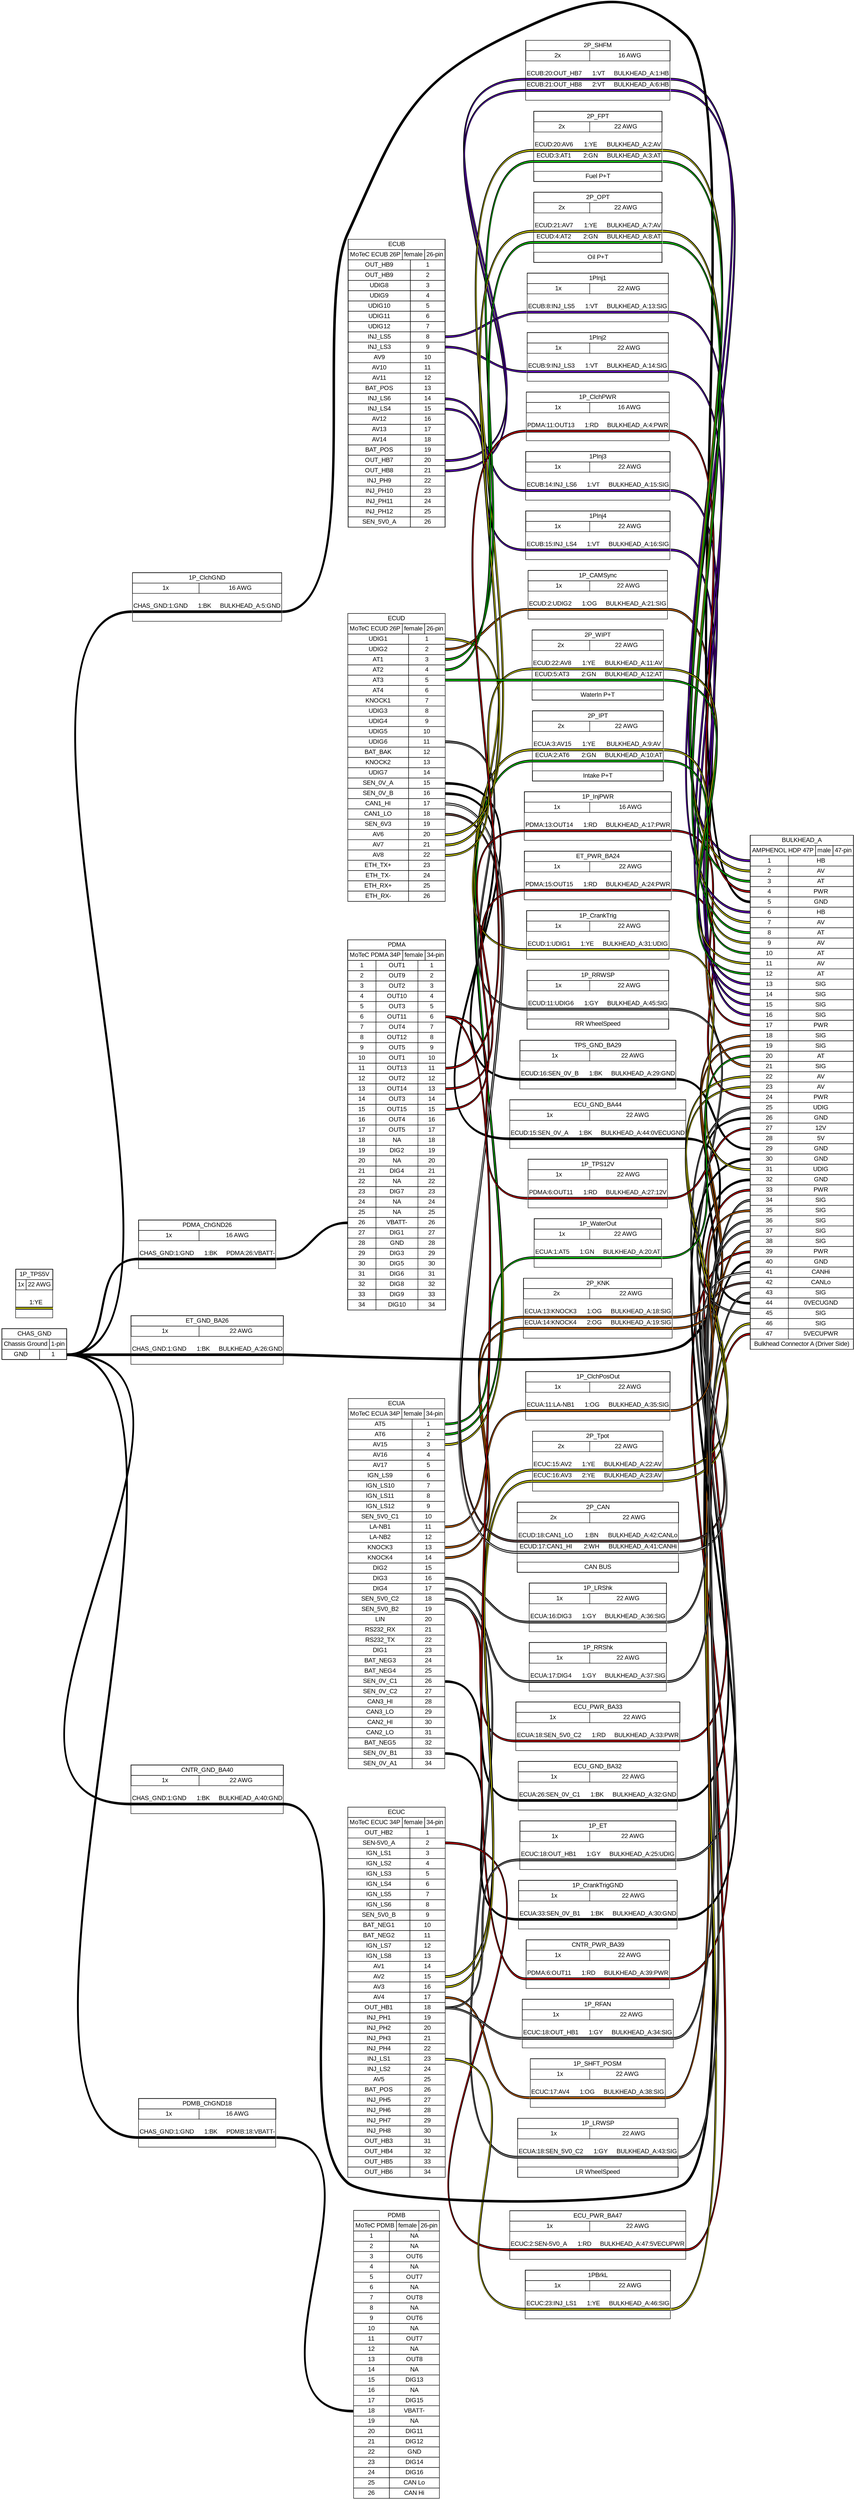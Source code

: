 graph {
// Graph generated by WireViz 0.3.1
// https://github.com/formatc1702/WireViz
	graph [bgcolor="#FFFFFF" fontname=arial nodesep=0.33 rankdir=LR ranksep=2]
	node [fillcolor="#FFFFFF" fontname=arial height=0 margin=0 shape=none style=filled width=0]
	edge [fontname=arial style=bold]
	BULKHEAD_A [label=<
<table border="0" cellspacing="0" cellpadding="0">
 <tr><td>
  <table border="0" cellspacing="0" cellpadding="3" cellborder="1"><tr>
   <td balign="left">BULKHEAD_A</td>
  </tr></table>
 </td></tr>
 <tr><td>
  <table border="0" cellspacing="0" cellpadding="3" cellborder="1"><tr>
   <td balign="left">AMPHENOL HDP 47P</td>
   <td balign="left">male</td>
   <td balign="left">47-pin</td>
  </tr></table>
 </td></tr>
 <tr><td>
  <table border="0" cellspacing="0" cellpadding="3" cellborder="1">
   <tr>
    <td port="p1l">1</td>
    <td>HB</td>
   </tr>
   <tr>
    <td port="p2l">2</td>
    <td>AV</td>
   </tr>
   <tr>
    <td port="p3l">3</td>
    <td>AT</td>
   </tr>
   <tr>
    <td port="p4l">4</td>
    <td>PWR</td>
   </tr>
   <tr>
    <td port="p5l">5</td>
    <td>GND</td>
   </tr>
   <tr>
    <td port="p6l">6</td>
    <td>HB</td>
   </tr>
   <tr>
    <td port="p7l">7</td>
    <td>AV</td>
   </tr>
   <tr>
    <td port="p8l">8</td>
    <td>AT</td>
   </tr>
   <tr>
    <td port="p9l">9</td>
    <td>AV</td>
   </tr>
   <tr>
    <td port="p10l">10</td>
    <td>AT</td>
   </tr>
   <tr>
    <td port="p11l">11</td>
    <td>AV</td>
   </tr>
   <tr>
    <td port="p12l">12</td>
    <td>AT</td>
   </tr>
   <tr>
    <td port="p13l">13</td>
    <td>SIG</td>
   </tr>
   <tr>
    <td port="p14l">14</td>
    <td>SIG</td>
   </tr>
   <tr>
    <td port="p15l">15</td>
    <td>SIG</td>
   </tr>
   <tr>
    <td port="p16l">16</td>
    <td>SIG</td>
   </tr>
   <tr>
    <td port="p17l">17</td>
    <td>PWR</td>
   </tr>
   <tr>
    <td port="p18l">18</td>
    <td>SIG</td>
   </tr>
   <tr>
    <td port="p19l">19</td>
    <td>SIG</td>
   </tr>
   <tr>
    <td port="p20l">20</td>
    <td>AT</td>
   </tr>
   <tr>
    <td port="p21l">21</td>
    <td>SIG</td>
   </tr>
   <tr>
    <td port="p22l">22</td>
    <td>AV</td>
   </tr>
   <tr>
    <td port="p23l">23</td>
    <td>AV</td>
   </tr>
   <tr>
    <td port="p24l">24</td>
    <td>PWR</td>
   </tr>
   <tr>
    <td port="p25l">25</td>
    <td>UDIG</td>
   </tr>
   <tr>
    <td port="p26l">26</td>
    <td>GND</td>
   </tr>
   <tr>
    <td port="p27l">27</td>
    <td>12V</td>
   </tr>
   <tr>
    <td port="p28l">28</td>
    <td>5V</td>
   </tr>
   <tr>
    <td port="p29l">29</td>
    <td>GND</td>
   </tr>
   <tr>
    <td port="p30l">30</td>
    <td>GND</td>
   </tr>
   <tr>
    <td port="p31l">31</td>
    <td>UDIG</td>
   </tr>
   <tr>
    <td port="p32l">32</td>
    <td>GND</td>
   </tr>
   <tr>
    <td port="p33l">33</td>
    <td>PWR</td>
   </tr>
   <tr>
    <td port="p34l">34</td>
    <td>SIG</td>
   </tr>
   <tr>
    <td port="p35l">35</td>
    <td>SIG</td>
   </tr>
   <tr>
    <td port="p36l">36</td>
    <td>SIG</td>
   </tr>
   <tr>
    <td port="p37l">37</td>
    <td>SIG</td>
   </tr>
   <tr>
    <td port="p38l">38</td>
    <td>SIG</td>
   </tr>
   <tr>
    <td port="p39l">39</td>
    <td>PWR</td>
   </tr>
   <tr>
    <td port="p40l">40</td>
    <td>GND</td>
   </tr>
   <tr>
    <td port="p41l">41</td>
    <td>CANHi</td>
   </tr>
   <tr>
    <td port="p42l">42</td>
    <td>CANLo</td>
   </tr>
   <tr>
    <td port="p43l">43</td>
    <td>SIG</td>
   </tr>
   <tr>
    <td port="p44l">44</td>
    <td>0VECUGND</td>
   </tr>
   <tr>
    <td port="p45l">45</td>
    <td>SIG</td>
   </tr>
   <tr>
    <td port="p46l">46</td>
    <td>SIG</td>
   </tr>
   <tr>
    <td port="p47l">47</td>
    <td>5VECUPWR</td>
   </tr>
  </table>
 </td></tr>
 <tr><td>
  <table border="0" cellspacing="0" cellpadding="3" cellborder="1"><tr>
   <td balign="left">Bulkhead Connector A (Driver Side)</td>
  </tr></table>
 </td></tr>
</table>
> fillcolor="#FFFFFF" shape=box style=filled]
	ECUA [label=<
<table border="0" cellspacing="0" cellpadding="0">
 <tr><td>
  <table border="0" cellspacing="0" cellpadding="3" cellborder="1"><tr>
   <td balign="left">ECUA</td>
  </tr></table>
 </td></tr>
 <tr><td>
  <table border="0" cellspacing="0" cellpadding="3" cellborder="1"><tr>
   <td balign="left">MoTeC ECUA 34P</td>
   <td balign="left">female</td>
   <td balign="left">34-pin</td>
  </tr></table>
 </td></tr>
 <tr><td>
  <table border="0" cellspacing="0" cellpadding="3" cellborder="1">
   <tr>
    <td>AT5</td>
    <td port="p1r">1</td>
   </tr>
   <tr>
    <td>AT6</td>
    <td port="p2r">2</td>
   </tr>
   <tr>
    <td>AV15</td>
    <td port="p3r">3</td>
   </tr>
   <tr>
    <td>AV16</td>
    <td port="p4r">4</td>
   </tr>
   <tr>
    <td>AV17</td>
    <td port="p5r">5</td>
   </tr>
   <tr>
    <td>IGN_LS9</td>
    <td port="p6r">6</td>
   </tr>
   <tr>
    <td>IGN_LS10</td>
    <td port="p7r">7</td>
   </tr>
   <tr>
    <td>IGN_LS11</td>
    <td port="p8r">8</td>
   </tr>
   <tr>
    <td>IGN_LS12</td>
    <td port="p9r">9</td>
   </tr>
   <tr>
    <td>SEN_5V0_C1</td>
    <td port="p10r">10</td>
   </tr>
   <tr>
    <td>LA-NB1</td>
    <td port="p11r">11</td>
   </tr>
   <tr>
    <td>LA-NB2</td>
    <td port="p12r">12</td>
   </tr>
   <tr>
    <td>KNOCK3</td>
    <td port="p13r">13</td>
   </tr>
   <tr>
    <td>KNOCK4</td>
    <td port="p14r">14</td>
   </tr>
   <tr>
    <td>DIG2</td>
    <td port="p15r">15</td>
   </tr>
   <tr>
    <td>DIG3</td>
    <td port="p16r">16</td>
   </tr>
   <tr>
    <td>DIG4</td>
    <td port="p17r">17</td>
   </tr>
   <tr>
    <td>SEN_5V0_C2</td>
    <td port="p18r">18</td>
   </tr>
   <tr>
    <td>SEN_5V0_B2</td>
    <td port="p19r">19</td>
   </tr>
   <tr>
    <td>LIN</td>
    <td port="p20r">20</td>
   </tr>
   <tr>
    <td>RS232_RX</td>
    <td port="p21r">21</td>
   </tr>
   <tr>
    <td>RS232_TX</td>
    <td port="p22r">22</td>
   </tr>
   <tr>
    <td>DIG1</td>
    <td port="p23r">23</td>
   </tr>
   <tr>
    <td>BAT_NEG3</td>
    <td port="p24r">24</td>
   </tr>
   <tr>
    <td>BAT_NEG4</td>
    <td port="p25r">25</td>
   </tr>
   <tr>
    <td>SEN_0V_C1</td>
    <td port="p26r">26</td>
   </tr>
   <tr>
    <td>SEN_0V_C2</td>
    <td port="p27r">27</td>
   </tr>
   <tr>
    <td>CAN3_HI</td>
    <td port="p28r">28</td>
   </tr>
   <tr>
    <td>CAN3_LO</td>
    <td port="p29r">29</td>
   </tr>
   <tr>
    <td>CAN2_HI</td>
    <td port="p30r">30</td>
   </tr>
   <tr>
    <td>CAN2_LO</td>
    <td port="p31r">31</td>
   </tr>
   <tr>
    <td>BAT_NEG5</td>
    <td port="p32r">32</td>
   </tr>
   <tr>
    <td>SEN_0V_B1</td>
    <td port="p33r">33</td>
   </tr>
   <tr>
    <td>SEN_0V_A1</td>
    <td port="p34r">34</td>
   </tr>
  </table>
 </td></tr>
</table>
> fillcolor="#FFFFFF" shape=box style=filled]
	ECUB [label=<
<table border="0" cellspacing="0" cellpadding="0">
 <tr><td>
  <table border="0" cellspacing="0" cellpadding="3" cellborder="1"><tr>
   <td balign="left">ECUB</td>
  </tr></table>
 </td></tr>
 <tr><td>
  <table border="0" cellspacing="0" cellpadding="3" cellborder="1"><tr>
   <td balign="left">MoTeC ECUB 26P</td>
   <td balign="left">female</td>
   <td balign="left">26-pin</td>
  </tr></table>
 </td></tr>
 <tr><td>
  <table border="0" cellspacing="0" cellpadding="3" cellborder="1">
   <tr>
    <td>OUT_HB9</td>
    <td port="p1r">1</td>
   </tr>
   <tr>
    <td>OUT_HB9</td>
    <td port="p2r">2</td>
   </tr>
   <tr>
    <td>UDIG8</td>
    <td port="p3r">3</td>
   </tr>
   <tr>
    <td>UDIG9</td>
    <td port="p4r">4</td>
   </tr>
   <tr>
    <td>UDIG10</td>
    <td port="p5r">5</td>
   </tr>
   <tr>
    <td>UDIG11</td>
    <td port="p6r">6</td>
   </tr>
   <tr>
    <td>UDIG12</td>
    <td port="p7r">7</td>
   </tr>
   <tr>
    <td>INJ_LS5</td>
    <td port="p8r">8</td>
   </tr>
   <tr>
    <td>INJ_LS3</td>
    <td port="p9r">9</td>
   </tr>
   <tr>
    <td>AV9</td>
    <td port="p10r">10</td>
   </tr>
   <tr>
    <td>AV10</td>
    <td port="p11r">11</td>
   </tr>
   <tr>
    <td>AV11</td>
    <td port="p12r">12</td>
   </tr>
   <tr>
    <td>BAT_POS</td>
    <td port="p13r">13</td>
   </tr>
   <tr>
    <td>INJ_LS6</td>
    <td port="p14r">14</td>
   </tr>
   <tr>
    <td>INJ_LS4</td>
    <td port="p15r">15</td>
   </tr>
   <tr>
    <td>AV12</td>
    <td port="p16r">16</td>
   </tr>
   <tr>
    <td>AV13</td>
    <td port="p17r">17</td>
   </tr>
   <tr>
    <td>AV14</td>
    <td port="p18r">18</td>
   </tr>
   <tr>
    <td>BAT_POS</td>
    <td port="p19r">19</td>
   </tr>
   <tr>
    <td>OUT_HB7</td>
    <td port="p20r">20</td>
   </tr>
   <tr>
    <td>OUT_HB8</td>
    <td port="p21r">21</td>
   </tr>
   <tr>
    <td>INJ_PH9</td>
    <td port="p22r">22</td>
   </tr>
   <tr>
    <td>INJ_PH10</td>
    <td port="p23r">23</td>
   </tr>
   <tr>
    <td>INJ_PH11</td>
    <td port="p24r">24</td>
   </tr>
   <tr>
    <td>INJ_PH12</td>
    <td port="p25r">25</td>
   </tr>
   <tr>
    <td>SEN_5V0_A</td>
    <td port="p26r">26</td>
   </tr>
  </table>
 </td></tr>
</table>
> fillcolor="#FFFFFF" shape=box style=filled]
	ECUC [label=<
<table border="0" cellspacing="0" cellpadding="0">
 <tr><td>
  <table border="0" cellspacing="0" cellpadding="3" cellborder="1"><tr>
   <td balign="left">ECUC</td>
  </tr></table>
 </td></tr>
 <tr><td>
  <table border="0" cellspacing="0" cellpadding="3" cellborder="1"><tr>
   <td balign="left">MoTeC ECUC 34P</td>
   <td balign="left">female</td>
   <td balign="left">34-pin</td>
  </tr></table>
 </td></tr>
 <tr><td>
  <table border="0" cellspacing="0" cellpadding="3" cellborder="1">
   <tr>
    <td>OUT_HB2</td>
    <td port="p1r">1</td>
   </tr>
   <tr>
    <td>SEN-5V0_A</td>
    <td port="p2r">2</td>
   </tr>
   <tr>
    <td>IGN_LS1</td>
    <td port="p3r">3</td>
   </tr>
   <tr>
    <td>IGN_LS2</td>
    <td port="p4r">4</td>
   </tr>
   <tr>
    <td>IGN_LS3</td>
    <td port="p5r">5</td>
   </tr>
   <tr>
    <td>IGN_LS4</td>
    <td port="p6r">6</td>
   </tr>
   <tr>
    <td>IGN_LS5</td>
    <td port="p7r">7</td>
   </tr>
   <tr>
    <td>IGN_LS6</td>
    <td port="p8r">8</td>
   </tr>
   <tr>
    <td>SEN_5V0_B</td>
    <td port="p9r">9</td>
   </tr>
   <tr>
    <td>BAT_NEG1</td>
    <td port="p10r">10</td>
   </tr>
   <tr>
    <td>BAT_NEG2</td>
    <td port="p11r">11</td>
   </tr>
   <tr>
    <td>IGN_LS7</td>
    <td port="p12r">12</td>
   </tr>
   <tr>
    <td>IGN_LS8</td>
    <td port="p13r">13</td>
   </tr>
   <tr>
    <td>AV1</td>
    <td port="p14r">14</td>
   </tr>
   <tr>
    <td>AV2</td>
    <td port="p15r">15</td>
   </tr>
   <tr>
    <td>AV3</td>
    <td port="p16r">16</td>
   </tr>
   <tr>
    <td>AV4</td>
    <td port="p17r">17</td>
   </tr>
   <tr>
    <td>OUT_HB1</td>
    <td port="p18r">18</td>
   </tr>
   <tr>
    <td>INJ_PH1</td>
    <td port="p19r">19</td>
   </tr>
   <tr>
    <td>INJ_PH2</td>
    <td port="p20r">20</td>
   </tr>
   <tr>
    <td>INJ_PH3</td>
    <td port="p21r">21</td>
   </tr>
   <tr>
    <td>INJ_PH4</td>
    <td port="p22r">22</td>
   </tr>
   <tr>
    <td>INJ_LS1</td>
    <td port="p23r">23</td>
   </tr>
   <tr>
    <td>INJ_LS2</td>
    <td port="p24r">24</td>
   </tr>
   <tr>
    <td>AV5</td>
    <td port="p25r">25</td>
   </tr>
   <tr>
    <td>BAT_POS</td>
    <td port="p26r">26</td>
   </tr>
   <tr>
    <td>INJ_PH5</td>
    <td port="p27r">27</td>
   </tr>
   <tr>
    <td>INJ_PH6</td>
    <td port="p28r">28</td>
   </tr>
   <tr>
    <td>INJ_PH7</td>
    <td port="p29r">29</td>
   </tr>
   <tr>
    <td>INJ_PH8</td>
    <td port="p30r">30</td>
   </tr>
   <tr>
    <td>OUT_HB3</td>
    <td port="p31r">31</td>
   </tr>
   <tr>
    <td>OUT_HB4</td>
    <td port="p32r">32</td>
   </tr>
   <tr>
    <td>OUT_HB5</td>
    <td port="p33r">33</td>
   </tr>
   <tr>
    <td>OUT_HB6</td>
    <td port="p34r">34</td>
   </tr>
  </table>
 </td></tr>
</table>
> fillcolor="#FFFFFF" shape=box style=filled]
	ECUD [label=<
<table border="0" cellspacing="0" cellpadding="0">
 <tr><td>
  <table border="0" cellspacing="0" cellpadding="3" cellborder="1"><tr>
   <td balign="left">ECUD</td>
  </tr></table>
 </td></tr>
 <tr><td>
  <table border="0" cellspacing="0" cellpadding="3" cellborder="1"><tr>
   <td balign="left">MoTeC ECUD 26P</td>
   <td balign="left">female</td>
   <td balign="left">26-pin</td>
  </tr></table>
 </td></tr>
 <tr><td>
  <table border="0" cellspacing="0" cellpadding="3" cellborder="1">
   <tr>
    <td>UDIG1</td>
    <td port="p1r">1</td>
   </tr>
   <tr>
    <td>UDIG2</td>
    <td port="p2r">2</td>
   </tr>
   <tr>
    <td>AT1</td>
    <td port="p3r">3</td>
   </tr>
   <tr>
    <td>AT2</td>
    <td port="p4r">4</td>
   </tr>
   <tr>
    <td>AT3</td>
    <td port="p5r">5</td>
   </tr>
   <tr>
    <td>AT4</td>
    <td port="p6r">6</td>
   </tr>
   <tr>
    <td>KNOCK1</td>
    <td port="p7r">7</td>
   </tr>
   <tr>
    <td>UDIG3</td>
    <td port="p8r">8</td>
   </tr>
   <tr>
    <td>UDIG4</td>
    <td port="p9r">9</td>
   </tr>
   <tr>
    <td>UDIG5</td>
    <td port="p10r">10</td>
   </tr>
   <tr>
    <td>UDIG6</td>
    <td port="p11r">11</td>
   </tr>
   <tr>
    <td>BAT_BAK</td>
    <td port="p12r">12</td>
   </tr>
   <tr>
    <td>KNOCK2</td>
    <td port="p13r">13</td>
   </tr>
   <tr>
    <td>UDIG7</td>
    <td port="p14r">14</td>
   </tr>
   <tr>
    <td>SEN_0V_A</td>
    <td port="p15r">15</td>
   </tr>
   <tr>
    <td>SEN_0V_B</td>
    <td port="p16r">16</td>
   </tr>
   <tr>
    <td>CAN1_HI</td>
    <td port="p17r">17</td>
   </tr>
   <tr>
    <td>CAN1_LO</td>
    <td port="p18r">18</td>
   </tr>
   <tr>
    <td>SEN_6V3</td>
    <td port="p19r">19</td>
   </tr>
   <tr>
    <td>AV6</td>
    <td port="p20r">20</td>
   </tr>
   <tr>
    <td>AV7</td>
    <td port="p21r">21</td>
   </tr>
   <tr>
    <td>AV8</td>
    <td port="p22r">22</td>
   </tr>
   <tr>
    <td>ETH_TX+</td>
    <td port="p23r">23</td>
   </tr>
   <tr>
    <td>ETH_TX-</td>
    <td port="p24r">24</td>
   </tr>
   <tr>
    <td>ETH_RX+</td>
    <td port="p25r">25</td>
   </tr>
   <tr>
    <td>ETH_RX-</td>
    <td port="p26r">26</td>
   </tr>
  </table>
 </td></tr>
</table>
> fillcolor="#FFFFFF" shape=box style=filled]
	PDMA [label=<
<table border="0" cellspacing="0" cellpadding="0">
 <tr><td>
  <table border="0" cellspacing="0" cellpadding="3" cellborder="1"><tr>
   <td balign="left">PDMA</td>
  </tr></table>
 </td></tr>
 <tr><td>
  <table border="0" cellspacing="0" cellpadding="3" cellborder="1"><tr>
   <td balign="left">MoTeC PDMA 34P</td>
   <td balign="left">female</td>
   <td balign="left">34-pin</td>
  </tr></table>
 </td></tr>
 <tr><td>
  <table border="0" cellspacing="0" cellpadding="3" cellborder="1">
   <tr>
    <td port="p1l">1</td>
    <td>OUT1</td>
    <td port="p1r">1</td>
   </tr>
   <tr>
    <td port="p2l">2</td>
    <td>OUT9</td>
    <td port="p2r">2</td>
   </tr>
   <tr>
    <td port="p3l">3</td>
    <td>OUT2</td>
    <td port="p3r">3</td>
   </tr>
   <tr>
    <td port="p4l">4</td>
    <td>OUT10</td>
    <td port="p4r">4</td>
   </tr>
   <tr>
    <td port="p5l">5</td>
    <td>OUT3</td>
    <td port="p5r">5</td>
   </tr>
   <tr>
    <td port="p6l">6</td>
    <td>OUT11</td>
    <td port="p6r">6</td>
   </tr>
   <tr>
    <td port="p7l">7</td>
    <td>OUT4</td>
    <td port="p7r">7</td>
   </tr>
   <tr>
    <td port="p8l">8</td>
    <td>OUT12</td>
    <td port="p8r">8</td>
   </tr>
   <tr>
    <td port="p9l">9</td>
    <td>OUT5</td>
    <td port="p9r">9</td>
   </tr>
   <tr>
    <td port="p10l">10</td>
    <td>OUT1</td>
    <td port="p10r">10</td>
   </tr>
   <tr>
    <td port="p11l">11</td>
    <td>OUT13</td>
    <td port="p11r">11</td>
   </tr>
   <tr>
    <td port="p12l">12</td>
    <td>OUT2</td>
    <td port="p12r">12</td>
   </tr>
   <tr>
    <td port="p13l">13</td>
    <td>OUT14</td>
    <td port="p13r">13</td>
   </tr>
   <tr>
    <td port="p14l">14</td>
    <td>OUT3</td>
    <td port="p14r">14</td>
   </tr>
   <tr>
    <td port="p15l">15</td>
    <td>OUT15</td>
    <td port="p15r">15</td>
   </tr>
   <tr>
    <td port="p16l">16</td>
    <td>OUT4</td>
    <td port="p16r">16</td>
   </tr>
   <tr>
    <td port="p17l">17</td>
    <td>OUT5</td>
    <td port="p17r">17</td>
   </tr>
   <tr>
    <td port="p18l">18</td>
    <td>NA</td>
    <td port="p18r">18</td>
   </tr>
   <tr>
    <td port="p19l">19</td>
    <td>DIG2</td>
    <td port="p19r">19</td>
   </tr>
   <tr>
    <td port="p20l">20</td>
    <td>NA</td>
    <td port="p20r">20</td>
   </tr>
   <tr>
    <td port="p21l">21</td>
    <td>DIG4</td>
    <td port="p21r">21</td>
   </tr>
   <tr>
    <td port="p22l">22</td>
    <td>NA</td>
    <td port="p22r">22</td>
   </tr>
   <tr>
    <td port="p23l">23</td>
    <td>DIG7</td>
    <td port="p23r">23</td>
   </tr>
   <tr>
    <td port="p24l">24</td>
    <td>NA</td>
    <td port="p24r">24</td>
   </tr>
   <tr>
    <td port="p25l">25</td>
    <td>NA</td>
    <td port="p25r">25</td>
   </tr>
   <tr>
    <td port="p26l">26</td>
    <td>VBATT-</td>
    <td port="p26r">26</td>
   </tr>
   <tr>
    <td port="p27l">27</td>
    <td>DIG1</td>
    <td port="p27r">27</td>
   </tr>
   <tr>
    <td port="p28l">28</td>
    <td>GND</td>
    <td port="p28r">28</td>
   </tr>
   <tr>
    <td port="p29l">29</td>
    <td>DIG3</td>
    <td port="p29r">29</td>
   </tr>
   <tr>
    <td port="p30l">30</td>
    <td>DIG5</td>
    <td port="p30r">30</td>
   </tr>
   <tr>
    <td port="p31l">31</td>
    <td>DIG6</td>
    <td port="p31r">31</td>
   </tr>
   <tr>
    <td port="p32l">32</td>
    <td>DIG8</td>
    <td port="p32r">32</td>
   </tr>
   <tr>
    <td port="p33l">33</td>
    <td>DIG9</td>
    <td port="p33r">33</td>
   </tr>
   <tr>
    <td port="p34l">34</td>
    <td>DIG10</td>
    <td port="p34r">34</td>
   </tr>
  </table>
 </td></tr>
</table>
> fillcolor="#FFFFFF" shape=box style=filled]
	PDMB [label=<
<table border="0" cellspacing="0" cellpadding="0">
 <tr><td>
  <table border="0" cellspacing="0" cellpadding="3" cellborder="1"><tr>
   <td balign="left">PDMB</td>
  </tr></table>
 </td></tr>
 <tr><td>
  <table border="0" cellspacing="0" cellpadding="3" cellborder="1"><tr>
   <td balign="left">MoTeC PDMB</td>
   <td balign="left">female</td>
   <td balign="left">26-pin</td>
  </tr></table>
 </td></tr>
 <tr><td>
  <table border="0" cellspacing="0" cellpadding="3" cellborder="1">
   <tr>
    <td port="p1l">1</td>
    <td>NA</td>
   </tr>
   <tr>
    <td port="p2l">2</td>
    <td>NA</td>
   </tr>
   <tr>
    <td port="p3l">3</td>
    <td>OUT6</td>
   </tr>
   <tr>
    <td port="p4l">4</td>
    <td>NA</td>
   </tr>
   <tr>
    <td port="p5l">5</td>
    <td>OUT7</td>
   </tr>
   <tr>
    <td port="p6l">6</td>
    <td>NA</td>
   </tr>
   <tr>
    <td port="p7l">7</td>
    <td>OUT8</td>
   </tr>
   <tr>
    <td port="p8l">8</td>
    <td>NA</td>
   </tr>
   <tr>
    <td port="p9l">9</td>
    <td>OUT6</td>
   </tr>
   <tr>
    <td port="p10l">10</td>
    <td>NA</td>
   </tr>
   <tr>
    <td port="p11l">11</td>
    <td>OUT7</td>
   </tr>
   <tr>
    <td port="p12l">12</td>
    <td>NA</td>
   </tr>
   <tr>
    <td port="p13l">13</td>
    <td>OUT8</td>
   </tr>
   <tr>
    <td port="p14l">14</td>
    <td>NA</td>
   </tr>
   <tr>
    <td port="p15l">15</td>
    <td>DIG13</td>
   </tr>
   <tr>
    <td port="p16l">16</td>
    <td>NA</td>
   </tr>
   <tr>
    <td port="p17l">17</td>
    <td>DIG15</td>
   </tr>
   <tr>
    <td port="p18l">18</td>
    <td>VBATT-</td>
   </tr>
   <tr>
    <td port="p19l">19</td>
    <td>NA</td>
   </tr>
   <tr>
    <td port="p20l">20</td>
    <td>DIG11</td>
   </tr>
   <tr>
    <td port="p21l">21</td>
    <td>DIG12</td>
   </tr>
   <tr>
    <td port="p22l">22</td>
    <td>GND</td>
   </tr>
   <tr>
    <td port="p23l">23</td>
    <td>DIG14</td>
   </tr>
   <tr>
    <td port="p24l">24</td>
    <td>DIG16</td>
   </tr>
   <tr>
    <td port="p25l">25</td>
    <td>CAN Lo</td>
   </tr>
   <tr>
    <td port="p26l">26</td>
    <td>CAN Hi</td>
   </tr>
  </table>
 </td></tr>
</table>
> fillcolor="#FFFFFF" shape=box style=filled]
	CHAS_GND [label=<
<table border="0" cellspacing="0" cellpadding="0">
 <tr><td>
  <table border="0" cellspacing="0" cellpadding="3" cellborder="1"><tr>
   <td balign="left">CHAS_GND</td>
  </tr></table>
 </td></tr>
 <tr><td>
  <table border="0" cellspacing="0" cellpadding="3" cellborder="1"><tr>
   <td balign="left">Chassis Ground</td>
   <td balign="left">1-pin</td>
  </tr></table>
 </td></tr>
 <tr><td>
  <table border="0" cellspacing="0" cellpadding="3" cellborder="1">
   <tr>
    <td>GND</td>
    <td port="p1r">1</td>
   </tr>
  </table>
 </td></tr>
</table>
> fillcolor="#FFFFFF" shape=box style=filled]
	edge [color="#000000:#000000:#000000"]
	CHAS_GND:p1r:e -- PDMA_ChGND26:w1:w
	PDMA_ChGND26:w1:e -- PDMA:p26l:w
	PDMA_ChGND26 [label=<
<table border="0" cellspacing="0" cellpadding="0">
 <tr><td>
  <table border="0" cellspacing="0" cellpadding="3" cellborder="1"><tr>
   <td balign="left">PDMA_ChGND26</td>
  </tr></table>
 </td></tr>
 <tr><td>
  <table border="0" cellspacing="0" cellpadding="3" cellborder="1"><tr>
   <td balign="left">1x</td>
   <td balign="left">16 AWG</td>
  </tr></table>
 </td></tr>
 <tr><td>
  <table border="0" cellspacing="0" cellborder="0">
   <tr><td>&nbsp;</td></tr>
   <tr>
    <td>CHAS_GND:1:GND</td>
    <td>
     1:BK
    </td>
    <td>PDMA:26:VBATT-</td>
   </tr>
   <tr>
    <td colspan="3" border="0" cellspacing="0" cellpadding="0" port="w1" height="6">
     <table cellspacing="0" cellborder="0" border="0">
      <tr><td colspan="3" cellpadding="0" height="2" bgcolor="#000000" border="0"></td></tr>
      <tr><td colspan="3" cellpadding="0" height="2" bgcolor="#000000" border="0"></td></tr>
      <tr><td colspan="3" cellpadding="0" height="2" bgcolor="#000000" border="0"></td></tr>
     </table>
    </td>
   </tr>
   <tr><td>&nbsp;</td></tr>
  </table>
 </td></tr>
</table>
> fillcolor="#FFFFFF" shape=box style=filled]
	edge [color="#000000:#000000:#000000"]
	CHAS_GND:p1r:e -- PDMB_ChGND18:w1:w
	PDMB_ChGND18:w1:e -- PDMB:p18l:w
	PDMB_ChGND18 [label=<
<table border="0" cellspacing="0" cellpadding="0">
 <tr><td>
  <table border="0" cellspacing="0" cellpadding="3" cellborder="1"><tr>
   <td balign="left">PDMB_ChGND18</td>
  </tr></table>
 </td></tr>
 <tr><td>
  <table border="0" cellspacing="0" cellpadding="3" cellborder="1"><tr>
   <td balign="left">1x</td>
   <td balign="left">16 AWG</td>
  </tr></table>
 </td></tr>
 <tr><td>
  <table border="0" cellspacing="0" cellborder="0">
   <tr><td>&nbsp;</td></tr>
   <tr>
    <td>CHAS_GND:1:GND</td>
    <td>
     1:BK
    </td>
    <td>PDMB:18:VBATT-</td>
   </tr>
   <tr>
    <td colspan="3" border="0" cellspacing="0" cellpadding="0" port="w1" height="6">
     <table cellspacing="0" cellborder="0" border="0">
      <tr><td colspan="3" cellpadding="0" height="2" bgcolor="#000000" border="0"></td></tr>
      <tr><td colspan="3" cellpadding="0" height="2" bgcolor="#000000" border="0"></td></tr>
      <tr><td colspan="3" cellpadding="0" height="2" bgcolor="#000000" border="0"></td></tr>
     </table>
    </td>
   </tr>
   <tr><td>&nbsp;</td></tr>
  </table>
 </td></tr>
</table>
> fillcolor="#FFFFFF" shape=box style=filled]
	edge [color="#000000:#000000:#000000"]
	ECUD:p15r:e -- ECU_GND_BA44:w1:w
	ECU_GND_BA44:w1:e -- BULKHEAD_A:p44l:w
	ECU_GND_BA44 [label=<
<table border="0" cellspacing="0" cellpadding="0">
 <tr><td>
  <table border="0" cellspacing="0" cellpadding="3" cellborder="1"><tr>
   <td balign="left">ECU_GND_BA44</td>
  </tr></table>
 </td></tr>
 <tr><td>
  <table border="0" cellspacing="0" cellpadding="3" cellborder="1"><tr>
   <td balign="left">1x</td>
   <td balign="left">22 AWG</td>
  </tr></table>
 </td></tr>
 <tr><td>
  <table border="0" cellspacing="0" cellborder="0">
   <tr><td>&nbsp;</td></tr>
   <tr>
    <td>ECUD:15:SEN_0V_A</td>
    <td>
     1:BK
    </td>
    <td>BULKHEAD_A:44:0VECUGND</td>
   </tr>
   <tr>
    <td colspan="3" border="0" cellspacing="0" cellpadding="0" port="w1" height="6">
     <table cellspacing="0" cellborder="0" border="0">
      <tr><td colspan="3" cellpadding="0" height="2" bgcolor="#000000" border="0"></td></tr>
      <tr><td colspan="3" cellpadding="0" height="2" bgcolor="#000000" border="0"></td></tr>
      <tr><td colspan="3" cellpadding="0" height="2" bgcolor="#000000" border="0"></td></tr>
     </table>
    </td>
   </tr>
   <tr><td>&nbsp;</td></tr>
  </table>
 </td></tr>
</table>
> fillcolor="#FFFFFF" shape=box style=filled]
	edge [color="#000000:#ff0000:#000000"]
	ECUC:p2r:e -- ECU_PWR_BA47:w1:w
	ECU_PWR_BA47:w1:e -- BULKHEAD_A:p47l:w
	ECU_PWR_BA47 [label=<
<table border="0" cellspacing="0" cellpadding="0">
 <tr><td>
  <table border="0" cellspacing="0" cellpadding="3" cellborder="1"><tr>
   <td balign="left">ECU_PWR_BA47</td>
  </tr></table>
 </td></tr>
 <tr><td>
  <table border="0" cellspacing="0" cellpadding="3" cellborder="1"><tr>
   <td balign="left">1x</td>
   <td balign="left">22 AWG</td>
  </tr></table>
 </td></tr>
 <tr><td>
  <table border="0" cellspacing="0" cellborder="0">
   <tr><td>&nbsp;</td></tr>
   <tr>
    <td>ECUC:2:SEN-5V0_A</td>
    <td>
     1:RD
    </td>
    <td>BULKHEAD_A:47:5VECUPWR</td>
   </tr>
   <tr>
    <td colspan="3" border="0" cellspacing="0" cellpadding="0" port="w1" height="6">
     <table cellspacing="0" cellborder="0" border="0">
      <tr><td colspan="3" cellpadding="0" height="2" bgcolor="#000000" border="0"></td></tr>
      <tr><td colspan="3" cellpadding="0" height="2" bgcolor="#ff0000" border="0"></td></tr>
      <tr><td colspan="3" cellpadding="0" height="2" bgcolor="#000000" border="0"></td></tr>
     </table>
    </td>
   </tr>
   <tr><td>&nbsp;</td></tr>
  </table>
 </td></tr>
</table>
> fillcolor="#FFFFFF" shape=box style=filled]
	edge [color="#000000:#000000:#000000"]
	ECUA:p26r:e -- ECU_GND_BA32:w1:w
	ECU_GND_BA32:w1:e -- BULKHEAD_A:p32l:w
	ECU_GND_BA32 [label=<
<table border="0" cellspacing="0" cellpadding="0">
 <tr><td>
  <table border="0" cellspacing="0" cellpadding="3" cellborder="1"><tr>
   <td balign="left">ECU_GND_BA32</td>
  </tr></table>
 </td></tr>
 <tr><td>
  <table border="0" cellspacing="0" cellpadding="3" cellborder="1"><tr>
   <td balign="left">1x</td>
   <td balign="left">22 AWG</td>
  </tr></table>
 </td></tr>
 <tr><td>
  <table border="0" cellspacing="0" cellborder="0">
   <tr><td>&nbsp;</td></tr>
   <tr>
    <td>ECUA:26:SEN_0V_C1</td>
    <td>
     1:BK
    </td>
    <td>BULKHEAD_A:32:GND</td>
   </tr>
   <tr>
    <td colspan="3" border="0" cellspacing="0" cellpadding="0" port="w1" height="6">
     <table cellspacing="0" cellborder="0" border="0">
      <tr><td colspan="3" cellpadding="0" height="2" bgcolor="#000000" border="0"></td></tr>
      <tr><td colspan="3" cellpadding="0" height="2" bgcolor="#000000" border="0"></td></tr>
      <tr><td colspan="3" cellpadding="0" height="2" bgcolor="#000000" border="0"></td></tr>
     </table>
    </td>
   </tr>
   <tr><td>&nbsp;</td></tr>
  </table>
 </td></tr>
</table>
> fillcolor="#FFFFFF" shape=box style=filled]
	edge [color="#000000:#ff0000:#000000"]
	ECUA:p18r:e -- ECU_PWR_BA33:w1:w
	ECU_PWR_BA33:w1:e -- BULKHEAD_A:p33l:w
	ECU_PWR_BA33 [label=<
<table border="0" cellspacing="0" cellpadding="0">
 <tr><td>
  <table border="0" cellspacing="0" cellpadding="3" cellborder="1"><tr>
   <td balign="left">ECU_PWR_BA33</td>
  </tr></table>
 </td></tr>
 <tr><td>
  <table border="0" cellspacing="0" cellpadding="3" cellborder="1"><tr>
   <td balign="left">1x</td>
   <td balign="left">22 AWG</td>
  </tr></table>
 </td></tr>
 <tr><td>
  <table border="0" cellspacing="0" cellborder="0">
   <tr><td>&nbsp;</td></tr>
   <tr>
    <td>ECUA:18:SEN_5V0_C2</td>
    <td>
     1:RD
    </td>
    <td>BULKHEAD_A:33:PWR</td>
   </tr>
   <tr>
    <td colspan="3" border="0" cellspacing="0" cellpadding="0" port="w1" height="6">
     <table cellspacing="0" cellborder="0" border="0">
      <tr><td colspan="3" cellpadding="0" height="2" bgcolor="#000000" border="0"></td></tr>
      <tr><td colspan="3" cellpadding="0" height="2" bgcolor="#ff0000" border="0"></td></tr>
      <tr><td colspan="3" cellpadding="0" height="2" bgcolor="#000000" border="0"></td></tr>
     </table>
    </td>
   </tr>
   <tr><td>&nbsp;</td></tr>
  </table>
 </td></tr>
</table>
> fillcolor="#FFFFFF" shape=box style=filled]
	edge [color="#000000:#000000:#000000"]
	CHAS_GND:p1r:e -- CNTR_GND_BA40:w1:w
	CNTR_GND_BA40:w1:e -- BULKHEAD_A:p40l:w
	CNTR_GND_BA40 [label=<
<table border="0" cellspacing="0" cellpadding="0">
 <tr><td>
  <table border="0" cellspacing="0" cellpadding="3" cellborder="1"><tr>
   <td balign="left">CNTR_GND_BA40</td>
  </tr></table>
 </td></tr>
 <tr><td>
  <table border="0" cellspacing="0" cellpadding="3" cellborder="1"><tr>
   <td balign="left">1x</td>
   <td balign="left">22 AWG</td>
  </tr></table>
 </td></tr>
 <tr><td>
  <table border="0" cellspacing="0" cellborder="0">
   <tr><td>&nbsp;</td></tr>
   <tr>
    <td>CHAS_GND:1:GND</td>
    <td>
     1:BK
    </td>
    <td>BULKHEAD_A:40:GND</td>
   </tr>
   <tr>
    <td colspan="3" border="0" cellspacing="0" cellpadding="0" port="w1" height="6">
     <table cellspacing="0" cellborder="0" border="0">
      <tr><td colspan="3" cellpadding="0" height="2" bgcolor="#000000" border="0"></td></tr>
      <tr><td colspan="3" cellpadding="0" height="2" bgcolor="#000000" border="0"></td></tr>
      <tr><td colspan="3" cellpadding="0" height="2" bgcolor="#000000" border="0"></td></tr>
     </table>
    </td>
   </tr>
   <tr><td>&nbsp;</td></tr>
  </table>
 </td></tr>
</table>
> fillcolor="#FFFFFF" shape=box style=filled]
	edge [color="#000000:#ff0000:#000000"]
	PDMA:p6r:e -- CNTR_PWR_BA39:w1:w
	CNTR_PWR_BA39:w1:e -- BULKHEAD_A:p39l:w
	CNTR_PWR_BA39 [label=<
<table border="0" cellspacing="0" cellpadding="0">
 <tr><td>
  <table border="0" cellspacing="0" cellpadding="3" cellborder="1"><tr>
   <td balign="left">CNTR_PWR_BA39</td>
  </tr></table>
 </td></tr>
 <tr><td>
  <table border="0" cellspacing="0" cellpadding="3" cellborder="1"><tr>
   <td balign="left">1x</td>
   <td balign="left">22 AWG</td>
  </tr></table>
 </td></tr>
 <tr><td>
  <table border="0" cellspacing="0" cellborder="0">
   <tr><td>&nbsp;</td></tr>
   <tr>
    <td>PDMA:6:OUT11</td>
    <td>
     1:RD
    </td>
    <td>BULKHEAD_A:39:PWR</td>
   </tr>
   <tr>
    <td colspan="3" border="0" cellspacing="0" cellpadding="0" port="w1" height="6">
     <table cellspacing="0" cellborder="0" border="0">
      <tr><td colspan="3" cellpadding="0" height="2" bgcolor="#000000" border="0"></td></tr>
      <tr><td colspan="3" cellpadding="0" height="2" bgcolor="#ff0000" border="0"></td></tr>
      <tr><td colspan="3" cellpadding="0" height="2" bgcolor="#000000" border="0"></td></tr>
     </table>
    </td>
   </tr>
   <tr><td>&nbsp;</td></tr>
  </table>
 </td></tr>
</table>
> fillcolor="#FFFFFF" shape=box style=filled]
	edge [color="#000000:#000000:#000000"]
	CHAS_GND:p1r:e -- ET_GND_BA26:w1:w
	ET_GND_BA26:w1:e -- BULKHEAD_A:p26l:w
	ET_GND_BA26 [label=<
<table border="0" cellspacing="0" cellpadding="0">
 <tr><td>
  <table border="0" cellspacing="0" cellpadding="3" cellborder="1"><tr>
   <td balign="left">ET_GND_BA26</td>
  </tr></table>
 </td></tr>
 <tr><td>
  <table border="0" cellspacing="0" cellpadding="3" cellborder="1"><tr>
   <td balign="left">1x</td>
   <td balign="left">22 AWG</td>
  </tr></table>
 </td></tr>
 <tr><td>
  <table border="0" cellspacing="0" cellborder="0">
   <tr><td>&nbsp;</td></tr>
   <tr>
    <td>CHAS_GND:1:GND</td>
    <td>
     1:BK
    </td>
    <td>BULKHEAD_A:26:GND</td>
   </tr>
   <tr>
    <td colspan="3" border="0" cellspacing="0" cellpadding="0" port="w1" height="6">
     <table cellspacing="0" cellborder="0" border="0">
      <tr><td colspan="3" cellpadding="0" height="2" bgcolor="#000000" border="0"></td></tr>
      <tr><td colspan="3" cellpadding="0" height="2" bgcolor="#000000" border="0"></td></tr>
      <tr><td colspan="3" cellpadding="0" height="2" bgcolor="#000000" border="0"></td></tr>
     </table>
    </td>
   </tr>
   <tr><td>&nbsp;</td></tr>
  </table>
 </td></tr>
</table>
> fillcolor="#FFFFFF" shape=box style=filled]
	edge [color="#000000:#ff0000:#000000"]
	PDMA:p15r:e -- ET_PWR_BA24:w1:w
	ET_PWR_BA24:w1:e -- BULKHEAD_A:p24l:w
	ET_PWR_BA24 [label=<
<table border="0" cellspacing="0" cellpadding="0">
 <tr><td>
  <table border="0" cellspacing="0" cellpadding="3" cellborder="1"><tr>
   <td balign="left">ET_PWR_BA24</td>
  </tr></table>
 </td></tr>
 <tr><td>
  <table border="0" cellspacing="0" cellpadding="3" cellborder="1"><tr>
   <td balign="left">1x</td>
   <td balign="left">22 AWG</td>
  </tr></table>
 </td></tr>
 <tr><td>
  <table border="0" cellspacing="0" cellborder="0">
   <tr><td>&nbsp;</td></tr>
   <tr>
    <td>PDMA:15:OUT15</td>
    <td>
     1:RD
    </td>
    <td>BULKHEAD_A:24:PWR</td>
   </tr>
   <tr>
    <td colspan="3" border="0" cellspacing="0" cellpadding="0" port="w1" height="6">
     <table cellspacing="0" cellborder="0" border="0">
      <tr><td colspan="3" cellpadding="0" height="2" bgcolor="#000000" border="0"></td></tr>
      <tr><td colspan="3" cellpadding="0" height="2" bgcolor="#ff0000" border="0"></td></tr>
      <tr><td colspan="3" cellpadding="0" height="2" bgcolor="#000000" border="0"></td></tr>
     </table>
    </td>
   </tr>
   <tr><td>&nbsp;</td></tr>
  </table>
 </td></tr>
</table>
> fillcolor="#FFFFFF" shape=box style=filled]
	edge [color="#000000:#000000:#000000"]
	ECUD:p16r:e -- TPS_GND_BA29:w1:w
	TPS_GND_BA29:w1:e -- BULKHEAD_A:p29l:w
	TPS_GND_BA29 [label=<
<table border="0" cellspacing="0" cellpadding="0">
 <tr><td>
  <table border="0" cellspacing="0" cellpadding="3" cellborder="1"><tr>
   <td balign="left">TPS_GND_BA29</td>
  </tr></table>
 </td></tr>
 <tr><td>
  <table border="0" cellspacing="0" cellpadding="3" cellborder="1"><tr>
   <td balign="left">1x</td>
   <td balign="left">22 AWG</td>
  </tr></table>
 </td></tr>
 <tr><td>
  <table border="0" cellspacing="0" cellborder="0">
   <tr><td>&nbsp;</td></tr>
   <tr>
    <td>ECUD:16:SEN_0V_B</td>
    <td>
     1:BK
    </td>
    <td>BULKHEAD_A:29:GND</td>
   </tr>
   <tr>
    <td colspan="3" border="0" cellspacing="0" cellpadding="0" port="w1" height="6">
     <table cellspacing="0" cellborder="0" border="0">
      <tr><td colspan="3" cellpadding="0" height="2" bgcolor="#000000" border="0"></td></tr>
      <tr><td colspan="3" cellpadding="0" height="2" bgcolor="#000000" border="0"></td></tr>
      <tr><td colspan="3" cellpadding="0" height="2" bgcolor="#000000" border="0"></td></tr>
     </table>
    </td>
   </tr>
   <tr><td>&nbsp;</td></tr>
  </table>
 </td></tr>
</table>
> fillcolor="#FFFFFF" shape=box style=filled]
	edge [color="#000000:#ff0000:#000000"]
	PDMA:p13r:e -- "1P_InjPWR":w1:w
	"1P_InjPWR":w1:e -- BULKHEAD_A:p17l:w
	"1P_InjPWR" [label=<
<table border="0" cellspacing="0" cellpadding="0">
 <tr><td>
  <table border="0" cellspacing="0" cellpadding="3" cellborder="1"><tr>
   <td balign="left">1P_InjPWR</td>
  </tr></table>
 </td></tr>
 <tr><td>
  <table border="0" cellspacing="0" cellpadding="3" cellborder="1"><tr>
   <td balign="left">1x</td>
   <td balign="left">16 AWG</td>
  </tr></table>
 </td></tr>
 <tr><td>
  <table border="0" cellspacing="0" cellborder="0">
   <tr><td>&nbsp;</td></tr>
   <tr>
    <td>PDMA:13:OUT14</td>
    <td>
     1:RD
    </td>
    <td>BULKHEAD_A:17:PWR</td>
   </tr>
   <tr>
    <td colspan="3" border="0" cellspacing="0" cellpadding="0" port="w1" height="6">
     <table cellspacing="0" cellborder="0" border="0">
      <tr><td colspan="3" cellpadding="0" height="2" bgcolor="#000000" border="0"></td></tr>
      <tr><td colspan="3" cellpadding="0" height="2" bgcolor="#ff0000" border="0"></td></tr>
      <tr><td colspan="3" cellpadding="0" height="2" bgcolor="#000000" border="0"></td></tr>
     </table>
    </td>
   </tr>
   <tr><td>&nbsp;</td></tr>
  </table>
 </td></tr>
</table>
> fillcolor="#FFFFFF" shape=box style=filled]
	edge [color="#000000:#ff8000:#000000"]
	ECUD:p2r:e -- "1P_CAMSync":w1:w
	"1P_CAMSync":w1:e -- BULKHEAD_A:p21l:w
	"1P_CAMSync" [label=<
<table border="0" cellspacing="0" cellpadding="0">
 <tr><td>
  <table border="0" cellspacing="0" cellpadding="3" cellborder="1"><tr>
   <td balign="left">1P_CAMSync</td>
  </tr></table>
 </td></tr>
 <tr><td>
  <table border="0" cellspacing="0" cellpadding="3" cellborder="1"><tr>
   <td balign="left">1x</td>
   <td balign="left">22 AWG</td>
  </tr></table>
 </td></tr>
 <tr><td>
  <table border="0" cellspacing="0" cellborder="0">
   <tr><td>&nbsp;</td></tr>
   <tr>
    <td>ECUD:2:UDIG2</td>
    <td>
     1:OG
    </td>
    <td>BULKHEAD_A:21:SIG</td>
   </tr>
   <tr>
    <td colspan="3" border="0" cellspacing="0" cellpadding="0" port="w1" height="6">
     <table cellspacing="0" cellborder="0" border="0">
      <tr><td colspan="3" cellpadding="0" height="2" bgcolor="#000000" border="0"></td></tr>
      <tr><td colspan="3" cellpadding="0" height="2" bgcolor="#ff8000" border="0"></td></tr>
      <tr><td colspan="3" cellpadding="0" height="2" bgcolor="#000000" border="0"></td></tr>
     </table>
    </td>
   </tr>
   <tr><td>&nbsp;</td></tr>
  </table>
 </td></tr>
</table>
> fillcolor="#FFFFFF" shape=box style=filled]
	edge [color="#000000:#8000ff:#000000"]
	ECUB:p8r:e -- "1PInj1":w1:w
	"1PInj1":w1:e -- BULKHEAD_A:p13l:w
	"1PInj1" [label=<
<table border="0" cellspacing="0" cellpadding="0">
 <tr><td>
  <table border="0" cellspacing="0" cellpadding="3" cellborder="1"><tr>
   <td balign="left">1PInj1</td>
  </tr></table>
 </td></tr>
 <tr><td>
  <table border="0" cellspacing="0" cellpadding="3" cellborder="1"><tr>
   <td balign="left">1x</td>
   <td balign="left">22 AWG</td>
  </tr></table>
 </td></tr>
 <tr><td>
  <table border="0" cellspacing="0" cellborder="0">
   <tr><td>&nbsp;</td></tr>
   <tr>
    <td>ECUB:8:INJ_LS5</td>
    <td>
     1:VT
    </td>
    <td>BULKHEAD_A:13:SIG</td>
   </tr>
   <tr>
    <td colspan="3" border="0" cellspacing="0" cellpadding="0" port="w1" height="6">
     <table cellspacing="0" cellborder="0" border="0">
      <tr><td colspan="3" cellpadding="0" height="2" bgcolor="#000000" border="0"></td></tr>
      <tr><td colspan="3" cellpadding="0" height="2" bgcolor="#8000ff" border="0"></td></tr>
      <tr><td colspan="3" cellpadding="0" height="2" bgcolor="#000000" border="0"></td></tr>
     </table>
    </td>
   </tr>
   <tr><td>&nbsp;</td></tr>
  </table>
 </td></tr>
</table>
> fillcolor="#FFFFFF" shape=box style=filled]
	edge [color="#000000:#8000ff:#000000"]
	ECUB:p9r:e -- "1PInj2":w1:w
	"1PInj2":w1:e -- BULKHEAD_A:p14l:w
	"1PInj2" [label=<
<table border="0" cellspacing="0" cellpadding="0">
 <tr><td>
  <table border="0" cellspacing="0" cellpadding="3" cellborder="1"><tr>
   <td balign="left">1PInj2</td>
  </tr></table>
 </td></tr>
 <tr><td>
  <table border="0" cellspacing="0" cellpadding="3" cellborder="1"><tr>
   <td balign="left">1x</td>
   <td balign="left">22 AWG</td>
  </tr></table>
 </td></tr>
 <tr><td>
  <table border="0" cellspacing="0" cellborder="0">
   <tr><td>&nbsp;</td></tr>
   <tr>
    <td>ECUB:9:INJ_LS3</td>
    <td>
     1:VT
    </td>
    <td>BULKHEAD_A:14:SIG</td>
   </tr>
   <tr>
    <td colspan="3" border="0" cellspacing="0" cellpadding="0" port="w1" height="6">
     <table cellspacing="0" cellborder="0" border="0">
      <tr><td colspan="3" cellpadding="0" height="2" bgcolor="#000000" border="0"></td></tr>
      <tr><td colspan="3" cellpadding="0" height="2" bgcolor="#8000ff" border="0"></td></tr>
      <tr><td colspan="3" cellpadding="0" height="2" bgcolor="#000000" border="0"></td></tr>
     </table>
    </td>
   </tr>
   <tr><td>&nbsp;</td></tr>
  </table>
 </td></tr>
</table>
> fillcolor="#FFFFFF" shape=box style=filled]
	edge [color="#000000:#8000ff:#000000"]
	ECUB:p14r:e -- "1PInj3":w1:w
	"1PInj3":w1:e -- BULKHEAD_A:p15l:w
	"1PInj3" [label=<
<table border="0" cellspacing="0" cellpadding="0">
 <tr><td>
  <table border="0" cellspacing="0" cellpadding="3" cellborder="1"><tr>
   <td balign="left">1PInj3</td>
  </tr></table>
 </td></tr>
 <tr><td>
  <table border="0" cellspacing="0" cellpadding="3" cellborder="1"><tr>
   <td balign="left">1x</td>
   <td balign="left">22 AWG</td>
  </tr></table>
 </td></tr>
 <tr><td>
  <table border="0" cellspacing="0" cellborder="0">
   <tr><td>&nbsp;</td></tr>
   <tr>
    <td>ECUB:14:INJ_LS6</td>
    <td>
     1:VT
    </td>
    <td>BULKHEAD_A:15:SIG</td>
   </tr>
   <tr>
    <td colspan="3" border="0" cellspacing="0" cellpadding="0" port="w1" height="6">
     <table cellspacing="0" cellborder="0" border="0">
      <tr><td colspan="3" cellpadding="0" height="2" bgcolor="#000000" border="0"></td></tr>
      <tr><td colspan="3" cellpadding="0" height="2" bgcolor="#8000ff" border="0"></td></tr>
      <tr><td colspan="3" cellpadding="0" height="2" bgcolor="#000000" border="0"></td></tr>
     </table>
    </td>
   </tr>
   <tr><td>&nbsp;</td></tr>
  </table>
 </td></tr>
</table>
> fillcolor="#FFFFFF" shape=box style=filled]
	edge [color="#000000:#8000ff:#000000"]
	ECUB:p15r:e -- "1PInj4":w1:w
	"1PInj4":w1:e -- BULKHEAD_A:p16l:w
	"1PInj4" [label=<
<table border="0" cellspacing="0" cellpadding="0">
 <tr><td>
  <table border="0" cellspacing="0" cellpadding="3" cellborder="1"><tr>
   <td balign="left">1PInj4</td>
  </tr></table>
 </td></tr>
 <tr><td>
  <table border="0" cellspacing="0" cellpadding="3" cellborder="1"><tr>
   <td balign="left">1x</td>
   <td balign="left">22 AWG</td>
  </tr></table>
 </td></tr>
 <tr><td>
  <table border="0" cellspacing="0" cellborder="0">
   <tr><td>&nbsp;</td></tr>
   <tr>
    <td>ECUB:15:INJ_LS4</td>
    <td>
     1:VT
    </td>
    <td>BULKHEAD_A:16:SIG</td>
   </tr>
   <tr>
    <td colspan="3" border="0" cellspacing="0" cellpadding="0" port="w1" height="6">
     <table cellspacing="0" cellborder="0" border="0">
      <tr><td colspan="3" cellpadding="0" height="2" bgcolor="#000000" border="0"></td></tr>
      <tr><td colspan="3" cellpadding="0" height="2" bgcolor="#8000ff" border="0"></td></tr>
      <tr><td colspan="3" cellpadding="0" height="2" bgcolor="#000000" border="0"></td></tr>
     </table>
    </td>
   </tr>
   <tr><td>&nbsp;</td></tr>
  </table>
 </td></tr>
</table>
> fillcolor="#FFFFFF" shape=box style=filled]
	edge [color="#000000:#ffff00:#000000"]
	ECUC:p23r:e -- "1PBrkL":w1:w
	"1PBrkL":w1:e -- BULKHEAD_A:p46l:w
	"1PBrkL" [label=<
<table border="0" cellspacing="0" cellpadding="0">
 <tr><td>
  <table border="0" cellspacing="0" cellpadding="3" cellborder="1"><tr>
   <td balign="left">1PBrkL</td>
  </tr></table>
 </td></tr>
 <tr><td>
  <table border="0" cellspacing="0" cellpadding="3" cellborder="1"><tr>
   <td balign="left">1x</td>
   <td balign="left">22 AWG</td>
  </tr></table>
 </td></tr>
 <tr><td>
  <table border="0" cellspacing="0" cellborder="0">
   <tr><td>&nbsp;</td></tr>
   <tr>
    <td>ECUC:23:INJ_LS1</td>
    <td>
     1:YE
    </td>
    <td>BULKHEAD_A:46:SIG</td>
   </tr>
   <tr>
    <td colspan="3" border="0" cellspacing="0" cellpadding="0" port="w1" height="6">
     <table cellspacing="0" cellborder="0" border="0">
      <tr><td colspan="3" cellpadding="0" height="2" bgcolor="#000000" border="0"></td></tr>
      <tr><td colspan="3" cellpadding="0" height="2" bgcolor="#ffff00" border="0"></td></tr>
      <tr><td colspan="3" cellpadding="0" height="2" bgcolor="#000000" border="0"></td></tr>
     </table>
    </td>
   </tr>
   <tr><td>&nbsp;</td></tr>
  </table>
 </td></tr>
</table>
> fillcolor="#FFFFFF" shape=box style=filled]
	edge [color="#000000:#ffff00:#000000"]
	ECUC:p15r:e -- "2P_Tpot":w1:w
	"2P_Tpot":w1:e -- BULKHEAD_A:p22l:w
	edge [color="#000000:#ffff00:#000000"]
	ECUC:p16r:e -- "2P_Tpot":w2:w
	"2P_Tpot":w2:e -- BULKHEAD_A:p23l:w
	"2P_Tpot" [label=<
<table border="0" cellspacing="0" cellpadding="0">
 <tr><td>
  <table border="0" cellspacing="0" cellpadding="3" cellborder="1"><tr>
   <td balign="left">2P_Tpot</td>
  </tr></table>
 </td></tr>
 <tr><td>
  <table border="0" cellspacing="0" cellpadding="3" cellborder="1"><tr>
   <td balign="left">2x</td>
   <td balign="left">22 AWG</td>
  </tr></table>
 </td></tr>
 <tr><td>
  <table border="0" cellspacing="0" cellborder="0">
   <tr><td>&nbsp;</td></tr>
   <tr>
    <td>ECUC:15:AV2</td>
    <td>
     1:YE
    </td>
    <td>BULKHEAD_A:22:AV</td>
   </tr>
   <tr>
    <td colspan="3" border="0" cellspacing="0" cellpadding="0" port="w1" height="6">
     <table cellspacing="0" cellborder="0" border="0">
      <tr><td colspan="3" cellpadding="0" height="2" bgcolor="#000000" border="0"></td></tr>
      <tr><td colspan="3" cellpadding="0" height="2" bgcolor="#ffff00" border="0"></td></tr>
      <tr><td colspan="3" cellpadding="0" height="2" bgcolor="#000000" border="0"></td></tr>
     </table>
    </td>
   </tr>
   <tr>
    <td>ECUC:16:AV3</td>
    <td>
     2:YE
    </td>
    <td>BULKHEAD_A:23:AV</td>
   </tr>
   <tr>
    <td colspan="3" border="0" cellspacing="0" cellpadding="0" port="w2" height="6">
     <table cellspacing="0" cellborder="0" border="0">
      <tr><td colspan="3" cellpadding="0" height="2" bgcolor="#000000" border="0"></td></tr>
      <tr><td colspan="3" cellpadding="0" height="2" bgcolor="#ffff00" border="0"></td></tr>
      <tr><td colspan="3" cellpadding="0" height="2" bgcolor="#000000" border="0"></td></tr>
     </table>
    </td>
   </tr>
   <tr><td>&nbsp;</td></tr>
  </table>
 </td></tr>
</table>
> fillcolor="#FFFFFF" shape=box style=filled]
	edge [color="#000000:#8000ff:#000000"]
	ECUB:p20r:e -- "2P_SHFM":w1:w
	"2P_SHFM":w1:e -- BULKHEAD_A:p1l:w
	edge [color="#000000:#8000ff:#000000"]
	ECUB:p21r:e -- "2P_SHFM":w2:w
	"2P_SHFM":w2:e -- BULKHEAD_A:p6l:w
	"2P_SHFM" [label=<
<table border="0" cellspacing="0" cellpadding="0">
 <tr><td>
  <table border="0" cellspacing="0" cellpadding="3" cellborder="1"><tr>
   <td balign="left">2P_SHFM</td>
  </tr></table>
 </td></tr>
 <tr><td>
  <table border="0" cellspacing="0" cellpadding="3" cellborder="1"><tr>
   <td balign="left">2x</td>
   <td balign="left">16 AWG</td>
  </tr></table>
 </td></tr>
 <tr><td>
  <table border="0" cellspacing="0" cellborder="0">
   <tr><td>&nbsp;</td></tr>
   <tr>
    <td>ECUB:20:OUT_HB7</td>
    <td>
     1:VT
    </td>
    <td>BULKHEAD_A:1:HB</td>
   </tr>
   <tr>
    <td colspan="3" border="0" cellspacing="0" cellpadding="0" port="w1" height="6">
     <table cellspacing="0" cellborder="0" border="0">
      <tr><td colspan="3" cellpadding="0" height="2" bgcolor="#000000" border="0"></td></tr>
      <tr><td colspan="3" cellpadding="0" height="2" bgcolor="#8000ff" border="0"></td></tr>
      <tr><td colspan="3" cellpadding="0" height="2" bgcolor="#000000" border="0"></td></tr>
     </table>
    </td>
   </tr>
   <tr>
    <td>ECUB:21:OUT_HB8</td>
    <td>
     2:VT
    </td>
    <td>BULKHEAD_A:6:HB</td>
   </tr>
   <tr>
    <td colspan="3" border="0" cellspacing="0" cellpadding="0" port="w2" height="6">
     <table cellspacing="0" cellborder="0" border="0">
      <tr><td colspan="3" cellpadding="0" height="2" bgcolor="#000000" border="0"></td></tr>
      <tr><td colspan="3" cellpadding="0" height="2" bgcolor="#8000ff" border="0"></td></tr>
      <tr><td colspan="3" cellpadding="0" height="2" bgcolor="#000000" border="0"></td></tr>
     </table>
    </td>
   </tr>
   <tr><td>&nbsp;</td></tr>
  </table>
 </td></tr>
</table>
> fillcolor="#FFFFFF" shape=box style=filled]
	edge [color="#000000:#ff8000:#000000"]
	ECUC:p17r:e -- "1P_SHFT_POSM":w1:w
	"1P_SHFT_POSM":w1:e -- BULKHEAD_A:p38l:w
	"1P_SHFT_POSM" [label=<
<table border="0" cellspacing="0" cellpadding="0">
 <tr><td>
  <table border="0" cellspacing="0" cellpadding="3" cellborder="1"><tr>
   <td balign="left">1P_SHFT_POSM</td>
  </tr></table>
 </td></tr>
 <tr><td>
  <table border="0" cellspacing="0" cellpadding="3" cellborder="1"><tr>
   <td balign="left">1x</td>
   <td balign="left">22 AWG</td>
  </tr></table>
 </td></tr>
 <tr><td>
  <table border="0" cellspacing="0" cellborder="0">
   <tr><td>&nbsp;</td></tr>
   <tr>
    <td>ECUC:17:AV4</td>
    <td>
     1:OG
    </td>
    <td>BULKHEAD_A:38:SIG</td>
   </tr>
   <tr>
    <td colspan="3" border="0" cellspacing="0" cellpadding="0" port="w1" height="6">
     <table cellspacing="0" cellborder="0" border="0">
      <tr><td colspan="3" cellpadding="0" height="2" bgcolor="#000000" border="0"></td></tr>
      <tr><td colspan="3" cellpadding="0" height="2" bgcolor="#ff8000" border="0"></td></tr>
      <tr><td colspan="3" cellpadding="0" height="2" bgcolor="#000000" border="0"></td></tr>
     </table>
    </td>
   </tr>
   <tr><td>&nbsp;</td></tr>
  </table>
 </td></tr>
</table>
> fillcolor="#FFFFFF" shape=box style=filled]
	edge [color="#000000:#999999:#000000"]
	ECUC:p18r:e -- "1P_ET":w1:w
	"1P_ET":w1:e -- BULKHEAD_A:p25l:w
	"1P_ET" [label=<
<table border="0" cellspacing="0" cellpadding="0">
 <tr><td>
  <table border="0" cellspacing="0" cellpadding="3" cellborder="1"><tr>
   <td balign="left">1P_ET</td>
  </tr></table>
 </td></tr>
 <tr><td>
  <table border="0" cellspacing="0" cellpadding="3" cellborder="1"><tr>
   <td balign="left">1x</td>
   <td balign="left">22 AWG</td>
  </tr></table>
 </td></tr>
 <tr><td>
  <table border="0" cellspacing="0" cellborder="0">
   <tr><td>&nbsp;</td></tr>
   <tr>
    <td>ECUC:18:OUT_HB1</td>
    <td>
     1:GY
    </td>
    <td>BULKHEAD_A:25:UDIG</td>
   </tr>
   <tr>
    <td colspan="3" border="0" cellspacing="0" cellpadding="0" port="w1" height="6">
     <table cellspacing="0" cellborder="0" border="0">
      <tr><td colspan="3" cellpadding="0" height="2" bgcolor="#000000" border="0"></td></tr>
      <tr><td colspan="3" cellpadding="0" height="2" bgcolor="#999999" border="0"></td></tr>
      <tr><td colspan="3" cellpadding="0" height="2" bgcolor="#000000" border="0"></td></tr>
     </table>
    </td>
   </tr>
   <tr><td>&nbsp;</td></tr>
  </table>
 </td></tr>
</table>
> fillcolor="#FFFFFF" shape=box style=filled]
	edge [color="#000000:#ff0000:#000000"]
	PDMA:p6r:e -- "1P_TPS12V":w1:w
	"1P_TPS12V":w1:e -- BULKHEAD_A:p27l:w
	"1P_TPS12V" [label=<
<table border="0" cellspacing="0" cellpadding="0">
 <tr><td>
  <table border="0" cellspacing="0" cellpadding="3" cellborder="1"><tr>
   <td balign="left">1P_TPS12V</td>
  </tr></table>
 </td></tr>
 <tr><td>
  <table border="0" cellspacing="0" cellpadding="3" cellborder="1"><tr>
   <td balign="left">1x</td>
   <td balign="left">22 AWG</td>
  </tr></table>
 </td></tr>
 <tr><td>
  <table border="0" cellspacing="0" cellborder="0">
   <tr><td>&nbsp;</td></tr>
   <tr>
    <td>PDMA:6:OUT11</td>
    <td>
     1:RD
    </td>
    <td>BULKHEAD_A:27:12V</td>
   </tr>
   <tr>
    <td colspan="3" border="0" cellspacing="0" cellpadding="0" port="w1" height="6">
     <table cellspacing="0" cellborder="0" border="0">
      <tr><td colspan="3" cellpadding="0" height="2" bgcolor="#000000" border="0"></td></tr>
      <tr><td colspan="3" cellpadding="0" height="2" bgcolor="#ff0000" border="0"></td></tr>
      <tr><td colspan="3" cellpadding="0" height="2" bgcolor="#000000" border="0"></td></tr>
     </table>
    </td>
   </tr>
   <tr><td>&nbsp;</td></tr>
  </table>
 </td></tr>
</table>
> fillcolor="#FFFFFF" shape=box style=filled]
	"1P_TPS5V" [label=<
<table border="0" cellspacing="0" cellpadding="0">
 <tr><td>
  <table border="0" cellspacing="0" cellpadding="3" cellborder="1"><tr>
   <td balign="left">1P_TPS5V</td>
  </tr></table>
 </td></tr>
 <tr><td>
  <table border="0" cellspacing="0" cellpadding="3" cellborder="1"><tr>
   <td balign="left">1x</td>
   <td balign="left">22 AWG</td>
  </tr></table>
 </td></tr>
 <tr><td>
  <table border="0" cellspacing="0" cellborder="0">
   <tr><td>&nbsp;</td></tr>
   <tr>
    <td><!-- 1_in --></td>
    <td>
     1:YE
    </td>
    <td><!-- 1_out --></td>
   </tr>
   <tr>
    <td colspan="3" border="0" cellspacing="0" cellpadding="0" port="w1" height="6">
     <table cellspacing="0" cellborder="0" border="0">
      <tr><td colspan="3" cellpadding="0" height="2" bgcolor="#000000" border="0"></td></tr>
      <tr><td colspan="3" cellpadding="0" height="2" bgcolor="#ffff00" border="0"></td></tr>
      <tr><td colspan="3" cellpadding="0" height="2" bgcolor="#000000" border="0"></td></tr>
     </table>
    </td>
   </tr>
   <tr><td>&nbsp;</td></tr>
  </table>
 </td></tr>
</table>
> fillcolor="#FFFFFF" shape=box style=filled]
	edge [color="#000000:#ff8000:#000000"]
	ECUA:p13r:e -- "2P_KNK":w1:w
	"2P_KNK":w1:e -- BULKHEAD_A:p18l:w
	edge [color="#000000:#ff8000:#000000"]
	ECUA:p14r:e -- "2P_KNK":w2:w
	"2P_KNK":w2:e -- BULKHEAD_A:p19l:w
	"2P_KNK" [label=<
<table border="0" cellspacing="0" cellpadding="0">
 <tr><td>
  <table border="0" cellspacing="0" cellpadding="3" cellborder="1"><tr>
   <td balign="left">2P_KNK</td>
  </tr></table>
 </td></tr>
 <tr><td>
  <table border="0" cellspacing="0" cellpadding="3" cellborder="1"><tr>
   <td balign="left">2x</td>
   <td balign="left">22 AWG</td>
  </tr></table>
 </td></tr>
 <tr><td>
  <table border="0" cellspacing="0" cellborder="0">
   <tr><td>&nbsp;</td></tr>
   <tr>
    <td>ECUA:13:KNOCK3</td>
    <td>
     1:OG
    </td>
    <td>BULKHEAD_A:18:SIG</td>
   </tr>
   <tr>
    <td colspan="3" border="0" cellspacing="0" cellpadding="0" port="w1" height="6">
     <table cellspacing="0" cellborder="0" border="0">
      <tr><td colspan="3" cellpadding="0" height="2" bgcolor="#000000" border="0"></td></tr>
      <tr><td colspan="3" cellpadding="0" height="2" bgcolor="#ff8000" border="0"></td></tr>
      <tr><td colspan="3" cellpadding="0" height="2" bgcolor="#000000" border="0"></td></tr>
     </table>
    </td>
   </tr>
   <tr>
    <td>ECUA:14:KNOCK4</td>
    <td>
     2:OG
    </td>
    <td>BULKHEAD_A:19:SIG</td>
   </tr>
   <tr>
    <td colspan="3" border="0" cellspacing="0" cellpadding="0" port="w2" height="6">
     <table cellspacing="0" cellborder="0" border="0">
      <tr><td colspan="3" cellpadding="0" height="2" bgcolor="#000000" border="0"></td></tr>
      <tr><td colspan="3" cellpadding="0" height="2" bgcolor="#ff8000" border="0"></td></tr>
      <tr><td colspan="3" cellpadding="0" height="2" bgcolor="#000000" border="0"></td></tr>
     </table>
    </td>
   </tr>
   <tr><td>&nbsp;</td></tr>
  </table>
 </td></tr>
</table>
> fillcolor="#FFFFFF" shape=box style=filled]
	edge [color="#000000:#895956:#000000"]
	ECUD:p18r:e -- "2P_CAN":w1:w
	"2P_CAN":w1:e -- BULKHEAD_A:p42l:w
	edge [color="#000000:#ffffff:#000000"]
	ECUD:p17r:e -- "2P_CAN":w2:w
	"2P_CAN":w2:e -- BULKHEAD_A:p41l:w
	"2P_CAN" [label=<
<table border="0" cellspacing="0" cellpadding="0">
 <tr><td>
  <table border="0" cellspacing="0" cellpadding="3" cellborder="1"><tr>
   <td balign="left">2P_CAN</td>
  </tr></table>
 </td></tr>
 <tr><td>
  <table border="0" cellspacing="0" cellpadding="3" cellborder="1"><tr>
   <td balign="left">2x</td>
   <td balign="left">22 AWG</td>
  </tr></table>
 </td></tr>
 <tr><td>
  <table border="0" cellspacing="0" cellborder="0">
   <tr><td>&nbsp;</td></tr>
   <tr>
    <td>ECUD:18:CAN1_LO</td>
    <td>
     1:BN
    </td>
    <td>BULKHEAD_A:42:CANLo</td>
   </tr>
   <tr>
    <td colspan="3" border="0" cellspacing="0" cellpadding="0" port="w1" height="6">
     <table cellspacing="0" cellborder="0" border="0">
      <tr><td colspan="3" cellpadding="0" height="2" bgcolor="#000000" border="0"></td></tr>
      <tr><td colspan="3" cellpadding="0" height="2" bgcolor="#895956" border="0"></td></tr>
      <tr><td colspan="3" cellpadding="0" height="2" bgcolor="#000000" border="0"></td></tr>
     </table>
    </td>
   </tr>
   <tr>
    <td>ECUD:17:CAN1_HI</td>
    <td>
     2:WH
    </td>
    <td>BULKHEAD_A:41:CANHi</td>
   </tr>
   <tr>
    <td colspan="3" border="0" cellspacing="0" cellpadding="0" port="w2" height="6">
     <table cellspacing="0" cellborder="0" border="0">
      <tr><td colspan="3" cellpadding="0" height="2" bgcolor="#000000" border="0"></td></tr>
      <tr><td colspan="3" cellpadding="0" height="2" bgcolor="#ffffff" border="0"></td></tr>
      <tr><td colspan="3" cellpadding="0" height="2" bgcolor="#000000" border="0"></td></tr>
     </table>
    </td>
   </tr>
   <tr><td>&nbsp;</td></tr>
  </table>
 </td></tr>
 <tr><td>
  <table border="0" cellspacing="0" cellpadding="3" cellborder="1"><tr>
   <td balign="left">CAN BUS</td>
  </tr></table>
 </td></tr>
</table>
> fillcolor="#FFFFFF" shape=box style=filled]
	edge [color="#000000:#999999:#000000"]
	ECUA:p18r:e -- "1P_LRWSP":w1:w
	"1P_LRWSP":w1:e -- BULKHEAD_A:p43l:w
	"1P_LRWSP" [label=<
<table border="0" cellspacing="0" cellpadding="0">
 <tr><td>
  <table border="0" cellspacing="0" cellpadding="3" cellborder="1"><tr>
   <td balign="left">1P_LRWSP</td>
  </tr></table>
 </td></tr>
 <tr><td>
  <table border="0" cellspacing="0" cellpadding="3" cellborder="1"><tr>
   <td balign="left">1x</td>
   <td balign="left">22 AWG</td>
  </tr></table>
 </td></tr>
 <tr><td>
  <table border="0" cellspacing="0" cellborder="0">
   <tr><td>&nbsp;</td></tr>
   <tr>
    <td>ECUA:18:SEN_5V0_C2</td>
    <td>
     1:GY
    </td>
    <td>BULKHEAD_A:43:SIG</td>
   </tr>
   <tr>
    <td colspan="3" border="0" cellspacing="0" cellpadding="0" port="w1" height="6">
     <table cellspacing="0" cellborder="0" border="0">
      <tr><td colspan="3" cellpadding="0" height="2" bgcolor="#000000" border="0"></td></tr>
      <tr><td colspan="3" cellpadding="0" height="2" bgcolor="#999999" border="0"></td></tr>
      <tr><td colspan="3" cellpadding="0" height="2" bgcolor="#000000" border="0"></td></tr>
     </table>
    </td>
   </tr>
   <tr><td>&nbsp;</td></tr>
  </table>
 </td></tr>
 <tr><td>
  <table border="0" cellspacing="0" cellpadding="3" cellborder="1"><tr>
   <td balign="left">LR WheelSpeed</td>
  </tr></table>
 </td></tr>
</table>
> fillcolor="#FFFFFF" shape=box style=filled]
	edge [color="#000000:#999999:#000000"]
	ECUD:p11r:e -- "1P_RRWSP":w1:w
	"1P_RRWSP":w1:e -- BULKHEAD_A:p45l:w
	"1P_RRWSP" [label=<
<table border="0" cellspacing="0" cellpadding="0">
 <tr><td>
  <table border="0" cellspacing="0" cellpadding="3" cellborder="1"><tr>
   <td balign="left">1P_RRWSP</td>
  </tr></table>
 </td></tr>
 <tr><td>
  <table border="0" cellspacing="0" cellpadding="3" cellborder="1"><tr>
   <td balign="left">1x</td>
   <td balign="left">22 AWG</td>
  </tr></table>
 </td></tr>
 <tr><td>
  <table border="0" cellspacing="0" cellborder="0">
   <tr><td>&nbsp;</td></tr>
   <tr>
    <td>ECUD:11:UDIG6</td>
    <td>
     1:GY
    </td>
    <td>BULKHEAD_A:45:SIG</td>
   </tr>
   <tr>
    <td colspan="3" border="0" cellspacing="0" cellpadding="0" port="w1" height="6">
     <table cellspacing="0" cellborder="0" border="0">
      <tr><td colspan="3" cellpadding="0" height="2" bgcolor="#000000" border="0"></td></tr>
      <tr><td colspan="3" cellpadding="0" height="2" bgcolor="#999999" border="0"></td></tr>
      <tr><td colspan="3" cellpadding="0" height="2" bgcolor="#000000" border="0"></td></tr>
     </table>
    </td>
   </tr>
   <tr><td>&nbsp;</td></tr>
  </table>
 </td></tr>
 <tr><td>
  <table border="0" cellspacing="0" cellpadding="3" cellborder="1"><tr>
   <td balign="left">RR WheelSpeed</td>
  </tr></table>
 </td></tr>
</table>
> fillcolor="#FFFFFF" shape=box style=filled]
	edge [color="#000000:#000000:#000000"]
	ECUA:p33r:e -- "1P_CrankTrigGND":w1:w
	"1P_CrankTrigGND":w1:e -- BULKHEAD_A:p30l:w
	"1P_CrankTrigGND" [label=<
<table border="0" cellspacing="0" cellpadding="0">
 <tr><td>
  <table border="0" cellspacing="0" cellpadding="3" cellborder="1"><tr>
   <td balign="left">1P_CrankTrigGND</td>
  </tr></table>
 </td></tr>
 <tr><td>
  <table border="0" cellspacing="0" cellpadding="3" cellborder="1"><tr>
   <td balign="left">1x</td>
   <td balign="left">22 AWG</td>
  </tr></table>
 </td></tr>
 <tr><td>
  <table border="0" cellspacing="0" cellborder="0">
   <tr><td>&nbsp;</td></tr>
   <tr>
    <td>ECUA:33:SEN_0V_B1</td>
    <td>
     1:BK
    </td>
    <td>BULKHEAD_A:30:GND</td>
   </tr>
   <tr>
    <td colspan="3" border="0" cellspacing="0" cellpadding="0" port="w1" height="6">
     <table cellspacing="0" cellborder="0" border="0">
      <tr><td colspan="3" cellpadding="0" height="2" bgcolor="#000000" border="0"></td></tr>
      <tr><td colspan="3" cellpadding="0" height="2" bgcolor="#000000" border="0"></td></tr>
      <tr><td colspan="3" cellpadding="0" height="2" bgcolor="#000000" border="0"></td></tr>
     </table>
    </td>
   </tr>
   <tr><td>&nbsp;</td></tr>
  </table>
 </td></tr>
</table>
> fillcolor="#FFFFFF" shape=box style=filled]
	edge [color="#000000:#ffff00:#000000"]
	ECUD:p1r:e -- "1P_CrankTrig":w1:w
	"1P_CrankTrig":w1:e -- BULKHEAD_A:p31l:w
	"1P_CrankTrig" [label=<
<table border="0" cellspacing="0" cellpadding="0">
 <tr><td>
  <table border="0" cellspacing="0" cellpadding="3" cellborder="1"><tr>
   <td balign="left">1P_CrankTrig</td>
  </tr></table>
 </td></tr>
 <tr><td>
  <table border="0" cellspacing="0" cellpadding="3" cellborder="1"><tr>
   <td balign="left">1x</td>
   <td balign="left">22 AWG</td>
  </tr></table>
 </td></tr>
 <tr><td>
  <table border="0" cellspacing="0" cellborder="0">
   <tr><td>&nbsp;</td></tr>
   <tr>
    <td>ECUD:1:UDIG1</td>
    <td>
     1:YE
    </td>
    <td>BULKHEAD_A:31:UDIG</td>
   </tr>
   <tr>
    <td colspan="3" border="0" cellspacing="0" cellpadding="0" port="w1" height="6">
     <table cellspacing="0" cellborder="0" border="0">
      <tr><td colspan="3" cellpadding="0" height="2" bgcolor="#000000" border="0"></td></tr>
      <tr><td colspan="3" cellpadding="0" height="2" bgcolor="#ffff00" border="0"></td></tr>
      <tr><td colspan="3" cellpadding="0" height="2" bgcolor="#000000" border="0"></td></tr>
     </table>
    </td>
   </tr>
   <tr><td>&nbsp;</td></tr>
  </table>
 </td></tr>
</table>
> fillcolor="#FFFFFF" shape=box style=filled]
	edge [color="#000000:#00ff00:#000000"]
	ECUA:p1r:e -- "1P_WaterOut":w1:w
	"1P_WaterOut":w1:e -- BULKHEAD_A:p20l:w
	"1P_WaterOut" [label=<
<table border="0" cellspacing="0" cellpadding="0">
 <tr><td>
  <table border="0" cellspacing="0" cellpadding="3" cellborder="1"><tr>
   <td balign="left">1P_WaterOut</td>
  </tr></table>
 </td></tr>
 <tr><td>
  <table border="0" cellspacing="0" cellpadding="3" cellborder="1"><tr>
   <td balign="left">1x</td>
   <td balign="left">22 AWG</td>
  </tr></table>
 </td></tr>
 <tr><td>
  <table border="0" cellspacing="0" cellborder="0">
   <tr><td>&nbsp;</td></tr>
   <tr>
    <td>ECUA:1:AT5</td>
    <td>
     1:GN
    </td>
    <td>BULKHEAD_A:20:AT</td>
   </tr>
   <tr>
    <td colspan="3" border="0" cellspacing="0" cellpadding="0" port="w1" height="6">
     <table cellspacing="0" cellborder="0" border="0">
      <tr><td colspan="3" cellpadding="0" height="2" bgcolor="#000000" border="0"></td></tr>
      <tr><td colspan="3" cellpadding="0" height="2" bgcolor="#00ff00" border="0"></td></tr>
      <tr><td colspan="3" cellpadding="0" height="2" bgcolor="#000000" border="0"></td></tr>
     </table>
    </td>
   </tr>
   <tr><td>&nbsp;</td></tr>
  </table>
 </td></tr>
</table>
> fillcolor="#FFFFFF" shape=box style=filled]
	edge [color="#000000:#999999:#000000"]
	ECUC:p18r:e -- "1P_RFAN":w1:w
	"1P_RFAN":w1:e -- BULKHEAD_A:p34l:w
	"1P_RFAN" [label=<
<table border="0" cellspacing="0" cellpadding="0">
 <tr><td>
  <table border="0" cellspacing="0" cellpadding="3" cellborder="1"><tr>
   <td balign="left">1P_RFAN</td>
  </tr></table>
 </td></tr>
 <tr><td>
  <table border="0" cellspacing="0" cellpadding="3" cellborder="1"><tr>
   <td balign="left">1x</td>
   <td balign="left">22 AWG</td>
  </tr></table>
 </td></tr>
 <tr><td>
  <table border="0" cellspacing="0" cellborder="0">
   <tr><td>&nbsp;</td></tr>
   <tr>
    <td>ECUC:18:OUT_HB1</td>
    <td>
     1:GY
    </td>
    <td>BULKHEAD_A:34:SIG</td>
   </tr>
   <tr>
    <td colspan="3" border="0" cellspacing="0" cellpadding="0" port="w1" height="6">
     <table cellspacing="0" cellborder="0" border="0">
      <tr><td colspan="3" cellpadding="0" height="2" bgcolor="#000000" border="0"></td></tr>
      <tr><td colspan="3" cellpadding="0" height="2" bgcolor="#999999" border="0"></td></tr>
      <tr><td colspan="3" cellpadding="0" height="2" bgcolor="#000000" border="0"></td></tr>
     </table>
    </td>
   </tr>
   <tr><td>&nbsp;</td></tr>
  </table>
 </td></tr>
</table>
> fillcolor="#FFFFFF" shape=box style=filled]
	edge [color="#000000:#999999:#000000"]
	ECUA:p17r:e -- "1P_RRShk":w1:w
	"1P_RRShk":w1:e -- BULKHEAD_A:p37l:w
	"1P_RRShk" [label=<
<table border="0" cellspacing="0" cellpadding="0">
 <tr><td>
  <table border="0" cellspacing="0" cellpadding="3" cellborder="1"><tr>
   <td balign="left">1P_RRShk</td>
  </tr></table>
 </td></tr>
 <tr><td>
  <table border="0" cellspacing="0" cellpadding="3" cellborder="1"><tr>
   <td balign="left">1x</td>
   <td balign="left">22 AWG</td>
  </tr></table>
 </td></tr>
 <tr><td>
  <table border="0" cellspacing="0" cellborder="0">
   <tr><td>&nbsp;</td></tr>
   <tr>
    <td>ECUA:17:DIG4</td>
    <td>
     1:GY
    </td>
    <td>BULKHEAD_A:37:SIG</td>
   </tr>
   <tr>
    <td colspan="3" border="0" cellspacing="0" cellpadding="0" port="w1" height="6">
     <table cellspacing="0" cellborder="0" border="0">
      <tr><td colspan="3" cellpadding="0" height="2" bgcolor="#000000" border="0"></td></tr>
      <tr><td colspan="3" cellpadding="0" height="2" bgcolor="#999999" border="0"></td></tr>
      <tr><td colspan="3" cellpadding="0" height="2" bgcolor="#000000" border="0"></td></tr>
     </table>
    </td>
   </tr>
   <tr><td>&nbsp;</td></tr>
  </table>
 </td></tr>
</table>
> fillcolor="#FFFFFF" shape=box style=filled]
	edge [color="#000000:#999999:#000000"]
	ECUA:p16r:e -- "1P_LRShk":w1:w
	"1P_LRShk":w1:e -- BULKHEAD_A:p36l:w
	"1P_LRShk" [label=<
<table border="0" cellspacing="0" cellpadding="0">
 <tr><td>
  <table border="0" cellspacing="0" cellpadding="3" cellborder="1"><tr>
   <td balign="left">1P_LRShk</td>
  </tr></table>
 </td></tr>
 <tr><td>
  <table border="0" cellspacing="0" cellpadding="3" cellborder="1"><tr>
   <td balign="left">1x</td>
   <td balign="left">22 AWG</td>
  </tr></table>
 </td></tr>
 <tr><td>
  <table border="0" cellspacing="0" cellborder="0">
   <tr><td>&nbsp;</td></tr>
   <tr>
    <td>ECUA:16:DIG3</td>
    <td>
     1:GY
    </td>
    <td>BULKHEAD_A:36:SIG</td>
   </tr>
   <tr>
    <td colspan="3" border="0" cellspacing="0" cellpadding="0" port="w1" height="6">
     <table cellspacing="0" cellborder="0" border="0">
      <tr><td colspan="3" cellpadding="0" height="2" bgcolor="#000000" border="0"></td></tr>
      <tr><td colspan="3" cellpadding="0" height="2" bgcolor="#999999" border="0"></td></tr>
      <tr><td colspan="3" cellpadding="0" height="2" bgcolor="#000000" border="0"></td></tr>
     </table>
    </td>
   </tr>
   <tr><td>&nbsp;</td></tr>
  </table>
 </td></tr>
</table>
> fillcolor="#FFFFFF" shape=box style=filled]
	edge [color="#000000:#ff8000:#000000"]
	ECUA:p11r:e -- "1P_ClchPosOut":w1:w
	"1P_ClchPosOut":w1:e -- BULKHEAD_A:p35l:w
	"1P_ClchPosOut" [label=<
<table border="0" cellspacing="0" cellpadding="0">
 <tr><td>
  <table border="0" cellspacing="0" cellpadding="3" cellborder="1"><tr>
   <td balign="left">1P_ClchPosOut</td>
  </tr></table>
 </td></tr>
 <tr><td>
  <table border="0" cellspacing="0" cellpadding="3" cellborder="1"><tr>
   <td balign="left">1x</td>
   <td balign="left">22 AWG</td>
  </tr></table>
 </td></tr>
 <tr><td>
  <table border="0" cellspacing="0" cellborder="0">
   <tr><td>&nbsp;</td></tr>
   <tr>
    <td>ECUA:11:LA-NB1</td>
    <td>
     1:OG
    </td>
    <td>BULKHEAD_A:35:SIG</td>
   </tr>
   <tr>
    <td colspan="3" border="0" cellspacing="0" cellpadding="0" port="w1" height="6">
     <table cellspacing="0" cellborder="0" border="0">
      <tr><td colspan="3" cellpadding="0" height="2" bgcolor="#000000" border="0"></td></tr>
      <tr><td colspan="3" cellpadding="0" height="2" bgcolor="#ff8000" border="0"></td></tr>
      <tr><td colspan="3" cellpadding="0" height="2" bgcolor="#000000" border="0"></td></tr>
     </table>
    </td>
   </tr>
   <tr><td>&nbsp;</td></tr>
  </table>
 </td></tr>
</table>
> fillcolor="#FFFFFF" shape=box style=filled]
	edge [color="#000000:#000000:#000000"]
	CHAS_GND:p1r:e -- "1P_ClchGND":w1:w
	"1P_ClchGND":w1:e -- BULKHEAD_A:p5l:w
	"1P_ClchGND" [label=<
<table border="0" cellspacing="0" cellpadding="0">
 <tr><td>
  <table border="0" cellspacing="0" cellpadding="3" cellborder="1"><tr>
   <td balign="left">1P_ClchGND</td>
  </tr></table>
 </td></tr>
 <tr><td>
  <table border="0" cellspacing="0" cellpadding="3" cellborder="1"><tr>
   <td balign="left">1x</td>
   <td balign="left">16 AWG</td>
  </tr></table>
 </td></tr>
 <tr><td>
  <table border="0" cellspacing="0" cellborder="0">
   <tr><td>&nbsp;</td></tr>
   <tr>
    <td>CHAS_GND:1:GND</td>
    <td>
     1:BK
    </td>
    <td>BULKHEAD_A:5:GND</td>
   </tr>
   <tr>
    <td colspan="3" border="0" cellspacing="0" cellpadding="0" port="w1" height="6">
     <table cellspacing="0" cellborder="0" border="0">
      <tr><td colspan="3" cellpadding="0" height="2" bgcolor="#000000" border="0"></td></tr>
      <tr><td colspan="3" cellpadding="0" height="2" bgcolor="#000000" border="0"></td></tr>
      <tr><td colspan="3" cellpadding="0" height="2" bgcolor="#000000" border="0"></td></tr>
     </table>
    </td>
   </tr>
   <tr><td>&nbsp;</td></tr>
  </table>
 </td></tr>
</table>
> fillcolor="#FFFFFF" shape=box style=filled]
	edge [color="#000000:#ff0000:#000000"]
	PDMA:p11r:e -- "1P_ClchPWR":w1:w
	"1P_ClchPWR":w1:e -- BULKHEAD_A:p4l:w
	"1P_ClchPWR" [label=<
<table border="0" cellspacing="0" cellpadding="0">
 <tr><td>
  <table border="0" cellspacing="0" cellpadding="3" cellborder="1"><tr>
   <td balign="left">1P_ClchPWR</td>
  </tr></table>
 </td></tr>
 <tr><td>
  <table border="0" cellspacing="0" cellpadding="3" cellborder="1"><tr>
   <td balign="left">1x</td>
   <td balign="left">16 AWG</td>
  </tr></table>
 </td></tr>
 <tr><td>
  <table border="0" cellspacing="0" cellborder="0">
   <tr><td>&nbsp;</td></tr>
   <tr>
    <td>PDMA:11:OUT13</td>
    <td>
     1:RD
    </td>
    <td>BULKHEAD_A:4:PWR</td>
   </tr>
   <tr>
    <td colspan="3" border="0" cellspacing="0" cellpadding="0" port="w1" height="6">
     <table cellspacing="0" cellborder="0" border="0">
      <tr><td colspan="3" cellpadding="0" height="2" bgcolor="#000000" border="0"></td></tr>
      <tr><td colspan="3" cellpadding="0" height="2" bgcolor="#ff0000" border="0"></td></tr>
      <tr><td colspan="3" cellpadding="0" height="2" bgcolor="#000000" border="0"></td></tr>
     </table>
    </td>
   </tr>
   <tr><td>&nbsp;</td></tr>
  </table>
 </td></tr>
</table>
> fillcolor="#FFFFFF" shape=box style=filled]
	edge [color="#000000:#ffff00:#000000"]
	ECUD:p20r:e -- "2P_FPT":w1:w
	"2P_FPT":w1:e -- BULKHEAD_A:p2l:w
	edge [color="#000000:#00ff00:#000000"]
	ECUD:p3r:e -- "2P_FPT":w2:w
	"2P_FPT":w2:e -- BULKHEAD_A:p3l:w
	"2P_FPT" [label=<
<table border="0" cellspacing="0" cellpadding="0">
 <tr><td>
  <table border="0" cellspacing="0" cellpadding="3" cellborder="1"><tr>
   <td balign="left">2P_FPT</td>
  </tr></table>
 </td></tr>
 <tr><td>
  <table border="0" cellspacing="0" cellpadding="3" cellborder="1"><tr>
   <td balign="left">2x</td>
   <td balign="left">22 AWG</td>
  </tr></table>
 </td></tr>
 <tr><td>
  <table border="0" cellspacing="0" cellborder="0">
   <tr><td>&nbsp;</td></tr>
   <tr>
    <td>ECUD:20:AV6</td>
    <td>
     1:YE
    </td>
    <td>BULKHEAD_A:2:AV</td>
   </tr>
   <tr>
    <td colspan="3" border="0" cellspacing="0" cellpadding="0" port="w1" height="6">
     <table cellspacing="0" cellborder="0" border="0">
      <tr><td colspan="3" cellpadding="0" height="2" bgcolor="#000000" border="0"></td></tr>
      <tr><td colspan="3" cellpadding="0" height="2" bgcolor="#ffff00" border="0"></td></tr>
      <tr><td colspan="3" cellpadding="0" height="2" bgcolor="#000000" border="0"></td></tr>
     </table>
    </td>
   </tr>
   <tr>
    <td>ECUD:3:AT1</td>
    <td>
     2:GN
    </td>
    <td>BULKHEAD_A:3:AT</td>
   </tr>
   <tr>
    <td colspan="3" border="0" cellspacing="0" cellpadding="0" port="w2" height="6">
     <table cellspacing="0" cellborder="0" border="0">
      <tr><td colspan="3" cellpadding="0" height="2" bgcolor="#000000" border="0"></td></tr>
      <tr><td colspan="3" cellpadding="0" height="2" bgcolor="#00ff00" border="0"></td></tr>
      <tr><td colspan="3" cellpadding="0" height="2" bgcolor="#000000" border="0"></td></tr>
     </table>
    </td>
   </tr>
   <tr><td>&nbsp;</td></tr>
  </table>
 </td></tr>
 <tr><td>
  <table border="0" cellspacing="0" cellpadding="3" cellborder="1"><tr>
   <td balign="left">Fuel P+T</td>
  </tr></table>
 </td></tr>
</table>
> fillcolor="#FFFFFF" shape=box style=filled]
	edge [color="#000000:#ffff00:#000000"]
	ECUD:p21r:e -- "2P_OPT":w1:w
	"2P_OPT":w1:e -- BULKHEAD_A:p7l:w
	edge [color="#000000:#00ff00:#000000"]
	ECUD:p4r:e -- "2P_OPT":w2:w
	"2P_OPT":w2:e -- BULKHEAD_A:p8l:w
	"2P_OPT" [label=<
<table border="0" cellspacing="0" cellpadding="0">
 <tr><td>
  <table border="0" cellspacing="0" cellpadding="3" cellborder="1"><tr>
   <td balign="left">2P_OPT</td>
  </tr></table>
 </td></tr>
 <tr><td>
  <table border="0" cellspacing="0" cellpadding="3" cellborder="1"><tr>
   <td balign="left">2x</td>
   <td balign="left">22 AWG</td>
  </tr></table>
 </td></tr>
 <tr><td>
  <table border="0" cellspacing="0" cellborder="0">
   <tr><td>&nbsp;</td></tr>
   <tr>
    <td>ECUD:21:AV7</td>
    <td>
     1:YE
    </td>
    <td>BULKHEAD_A:7:AV</td>
   </tr>
   <tr>
    <td colspan="3" border="0" cellspacing="0" cellpadding="0" port="w1" height="6">
     <table cellspacing="0" cellborder="0" border="0">
      <tr><td colspan="3" cellpadding="0" height="2" bgcolor="#000000" border="0"></td></tr>
      <tr><td colspan="3" cellpadding="0" height="2" bgcolor="#ffff00" border="0"></td></tr>
      <tr><td colspan="3" cellpadding="0" height="2" bgcolor="#000000" border="0"></td></tr>
     </table>
    </td>
   </tr>
   <tr>
    <td>ECUD:4:AT2</td>
    <td>
     2:GN
    </td>
    <td>BULKHEAD_A:8:AT</td>
   </tr>
   <tr>
    <td colspan="3" border="0" cellspacing="0" cellpadding="0" port="w2" height="6">
     <table cellspacing="0" cellborder="0" border="0">
      <tr><td colspan="3" cellpadding="0" height="2" bgcolor="#000000" border="0"></td></tr>
      <tr><td colspan="3" cellpadding="0" height="2" bgcolor="#00ff00" border="0"></td></tr>
      <tr><td colspan="3" cellpadding="0" height="2" bgcolor="#000000" border="0"></td></tr>
     </table>
    </td>
   </tr>
   <tr><td>&nbsp;</td></tr>
  </table>
 </td></tr>
 <tr><td>
  <table border="0" cellspacing="0" cellpadding="3" cellborder="1"><tr>
   <td balign="left">Oil P+T</td>
  </tr></table>
 </td></tr>
</table>
> fillcolor="#FFFFFF" shape=box style=filled]
	edge [color="#000000:#ffff00:#000000"]
	ECUD:p22r:e -- "2P_WIPT":w1:w
	"2P_WIPT":w1:e -- BULKHEAD_A:p11l:w
	edge [color="#000000:#00ff00:#000000"]
	ECUD:p5r:e -- "2P_WIPT":w2:w
	"2P_WIPT":w2:e -- BULKHEAD_A:p12l:w
	"2P_WIPT" [label=<
<table border="0" cellspacing="0" cellpadding="0">
 <tr><td>
  <table border="0" cellspacing="0" cellpadding="3" cellborder="1"><tr>
   <td balign="left">2P_WIPT</td>
  </tr></table>
 </td></tr>
 <tr><td>
  <table border="0" cellspacing="0" cellpadding="3" cellborder="1"><tr>
   <td balign="left">2x</td>
   <td balign="left">22 AWG</td>
  </tr></table>
 </td></tr>
 <tr><td>
  <table border="0" cellspacing="0" cellborder="0">
   <tr><td>&nbsp;</td></tr>
   <tr>
    <td>ECUD:22:AV8</td>
    <td>
     1:YE
    </td>
    <td>BULKHEAD_A:11:AV</td>
   </tr>
   <tr>
    <td colspan="3" border="0" cellspacing="0" cellpadding="0" port="w1" height="6">
     <table cellspacing="0" cellborder="0" border="0">
      <tr><td colspan="3" cellpadding="0" height="2" bgcolor="#000000" border="0"></td></tr>
      <tr><td colspan="3" cellpadding="0" height="2" bgcolor="#ffff00" border="0"></td></tr>
      <tr><td colspan="3" cellpadding="0" height="2" bgcolor="#000000" border="0"></td></tr>
     </table>
    </td>
   </tr>
   <tr>
    <td>ECUD:5:AT3</td>
    <td>
     2:GN
    </td>
    <td>BULKHEAD_A:12:AT</td>
   </tr>
   <tr>
    <td colspan="3" border="0" cellspacing="0" cellpadding="0" port="w2" height="6">
     <table cellspacing="0" cellborder="0" border="0">
      <tr><td colspan="3" cellpadding="0" height="2" bgcolor="#000000" border="0"></td></tr>
      <tr><td colspan="3" cellpadding="0" height="2" bgcolor="#00ff00" border="0"></td></tr>
      <tr><td colspan="3" cellpadding="0" height="2" bgcolor="#000000" border="0"></td></tr>
     </table>
    </td>
   </tr>
   <tr><td>&nbsp;</td></tr>
  </table>
 </td></tr>
 <tr><td>
  <table border="0" cellspacing="0" cellpadding="3" cellborder="1"><tr>
   <td balign="left">WaterIn P+T</td>
  </tr></table>
 </td></tr>
</table>
> fillcolor="#FFFFFF" shape=box style=filled]
	edge [color="#000000:#ffff00:#000000"]
	ECUA:p3r:e -- "2P_IPT":w1:w
	"2P_IPT":w1:e -- BULKHEAD_A:p9l:w
	edge [color="#000000:#00ff00:#000000"]
	ECUA:p2r:e -- "2P_IPT":w2:w
	"2P_IPT":w2:e -- BULKHEAD_A:p10l:w
	"2P_IPT" [label=<
<table border="0" cellspacing="0" cellpadding="0">
 <tr><td>
  <table border="0" cellspacing="0" cellpadding="3" cellborder="1"><tr>
   <td balign="left">2P_IPT</td>
  </tr></table>
 </td></tr>
 <tr><td>
  <table border="0" cellspacing="0" cellpadding="3" cellborder="1"><tr>
   <td balign="left">2x</td>
   <td balign="left">22 AWG</td>
  </tr></table>
 </td></tr>
 <tr><td>
  <table border="0" cellspacing="0" cellborder="0">
   <tr><td>&nbsp;</td></tr>
   <tr>
    <td>ECUA:3:AV15</td>
    <td>
     1:YE
    </td>
    <td>BULKHEAD_A:9:AV</td>
   </tr>
   <tr>
    <td colspan="3" border="0" cellspacing="0" cellpadding="0" port="w1" height="6">
     <table cellspacing="0" cellborder="0" border="0">
      <tr><td colspan="3" cellpadding="0" height="2" bgcolor="#000000" border="0"></td></tr>
      <tr><td colspan="3" cellpadding="0" height="2" bgcolor="#ffff00" border="0"></td></tr>
      <tr><td colspan="3" cellpadding="0" height="2" bgcolor="#000000" border="0"></td></tr>
     </table>
    </td>
   </tr>
   <tr>
    <td>ECUA:2:AT6</td>
    <td>
     2:GN
    </td>
    <td>BULKHEAD_A:10:AT</td>
   </tr>
   <tr>
    <td colspan="3" border="0" cellspacing="0" cellpadding="0" port="w2" height="6">
     <table cellspacing="0" cellborder="0" border="0">
      <tr><td colspan="3" cellpadding="0" height="2" bgcolor="#000000" border="0"></td></tr>
      <tr><td colspan="3" cellpadding="0" height="2" bgcolor="#00ff00" border="0"></td></tr>
      <tr><td colspan="3" cellpadding="0" height="2" bgcolor="#000000" border="0"></td></tr>
     </table>
    </td>
   </tr>
   <tr><td>&nbsp;</td></tr>
  </table>
 </td></tr>
 <tr><td>
  <table border="0" cellspacing="0" cellpadding="3" cellborder="1"><tr>
   <td balign="left">Intake P+T</td>
  </tr></table>
 </td></tr>
</table>
> fillcolor="#FFFFFF" shape=box style=filled]
}

